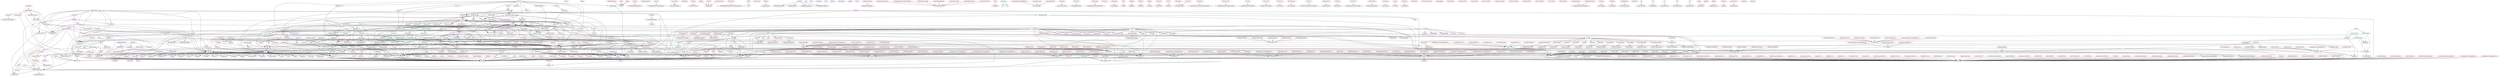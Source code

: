 digraph alltypes {
	subgraph core {
		subgraph conceptchunk{
		ConceptChunk -> IdeaDict;
		ConceptChunk -> Sentence;
		ConceptChunk -> UID;
		ConceptChunk	[shape=oval, color=cyan3, label="ConceptChunk"];
		}
		subgraph commonconcept{
		CommonConcept -> CI;
		CommonConcept -> Sentence;
		CommonConcept	[shape=oval, color=cyan3, label="CommonConcept"];
		}
		subgraph conceptinstance{
		ConceptInstance -> ConceptChunk;
		ConceptInstance -> String;
		ConceptInstance -> ShortName;
		ConceptInstance	[shape=oval, color=cyan3, label="ConceptInstance"];
		}
	}
	subgraph citation {
		subgraph citation{
		Citation -> CitationKind;
		Citation -> CiteField;
		Citation -> UID;
		Citation -> ShortName;
		Citation	[shape=oval, color=cyan3, label="Citation"];
		}
		subgraph bibref{
		BibRef -> Citation;
		BibRef	[shape=oval, color=red2, label="BibRef"];
		}
		subgraph entryid{
		EntryID -> String;
		EntryID	[shape=oval, color=red2, label="EntryID"];
		}
	}
	subgraph commonidea {
		subgraph ci{
		CI -> UID;
		CI -> NP;
		CI -> String;
		CI	[shape=oval, color=cyan3, label="CI"];
		}
	}
	subgraph concept {
	}
	subgraph contraineds {
		subgraph constrainedchunk{
		ConstrainedChunk -> QuantityDict;
		ConstrainedChunk -> ConstraintE;
		ConstrainedChunk -> MaybeExpr;
		ConstrainedChunk	[shape=oval, color=cyan3, label="ConstrainedChunk"];
		}
		subgraph constrconcept{
		ConstrConcept -> DefinedQuantityDict;
		ConstrConcept -> ConstraintE;
		ConstrConcept -> MaybeExpr;
		ConstrConcept	[shape=oval, color=cyan3, label="ConstrConcept"];
		}
	}
	subgraph definedquantity {
		subgraph definedquantitydict{
		DefinedQuantityDict -> ConceptChunk;
		DefinedQuantityDict -> StageSymbol;
		DefinedQuantityDict -> Space;
		DefinedQuantityDict -> MaybeUnitDefn;
		DefinedQuantityDict	[shape=oval, color=cyan3, label="DefinedQuantityDict"];
		}
	}
	subgraph eq {
		subgraph qdefinition{
		QDefinition -> QuantityDict;
		QDefinition -> Sentence;
		QDefinition -> Expr;
		QDefinition -> UID;
		QDefinition	[shape=oval, color=cyan3, label="QDefinition"];
		}
	}
	subgraph namedargument {
		subgraph namedargument{
		NamedArgument -> QuantityDict;
		NamedArgument	[shape=oval, color=darkgreen, label="NamedArgument"];
		}
	}
	subgraph namedidea {
		subgraph namedchunk{
		NamedChunk -> UID;
		NamedChunk -> NP;
		NamedChunk	[shape=oval, color=cyan3, label="NamedChunk"];
		}
		subgraph ideadict{
		IdeaDict -> NamedChunk;
		IdeaDict -> MaybeString;
		IdeaDict	[shape=oval, color=cyan3, label="IdeaDict"];
		}
	}
	subgraph quantity {
		subgraph quantitydict{
		QuantityDict -> IdeaDict;
		QuantityDict -> Space;
		QuantityDict -> StageSymbol;
		QuantityDict -> MaybeUnitDefn;
		QuantityDict	[shape=oval, color=cyan3, label="QuantityDict"];
		}
	}
	subgraph relation {
		subgraph relationconcept{
		RelationConcept -> ConceptChunk;
		RelationConcept -> Relation;
		RelationConcept	[shape=oval, color=cyan3, label="RelationConcept"];
		}
	}
	subgraph uncertainquantity {
		subgraph uncertainchunk{
		UncertainChunk -> ConstrainedChunk;
		UncertainChunk -> Uncertainty;
		UncertainChunk	[shape=oval, color=cyan3, label="UncertainChunk"];
		}
		subgraph uncertq{
		UncertQ -> ConstrConcept;
		UncertQ -> Uncertainty;
		UncertQ	[shape=oval, color=cyan3, label="UncertQ"];
		}
	}
	subgraph unitdefn {
		subgraph unitdefn{
		UnitDefn -> ConceptChunk;
		UnitDefn -> UnitSymbol;
		UnitDefn -> UID;
		UnitDefn	[shape=oval, color=cyan3, label="UnitDefn"];
		}
		subgraph unitequation{
		UnitEquation -> UID;
		UnitEquation -> USymb;
		UnitEquation	[shape=oval, color=cyan3, label="UnitEquation"];
		}
	}
	subgraph unital {
		subgraph unitalchunk{
		UnitalChunk -> DefinedQuantityDict;
		UnitalChunk -> UnitDefn;
		UnitalChunk	[shape=oval, color=cyan3, label="UnitalChunk"];
		}
	}
	subgraph unitary {
		subgraph unitarychunk{
		UnitaryChunk -> QuantityDict;
		UnitaryChunk -> UnitDefn;
		UnitaryChunk	[shape=oval, color=cyan3, label="UnitaryChunk"];
		}
	}
	subgraph unitaryconcept {
		subgraph unitaryconceptdict{
		UnitaryConceptDict -> UnitaryChunk;
		UnitaryConceptDict -> Sentence;
		UnitaryConceptDict -> UID;
		UnitaryConceptDict	[shape=oval, color=cyan3, label="UnitaryConceptDict"];
		}
	}
	subgraph citations {
	}
	subgraph core {
	}
	subgraph core2 {
	}
	subgraph document {
	}
	subgraph citation {
		subgraph citefield{
		CiteField -> String;
		CiteField -> People;
		CiteField	[shape=oval, color=darkviolet, label="CiteField"];
		}
		subgraph hp{
		HP -> String;
		HP	[shape=oval, color=darkviolet, label="HP"];
		}
		subgraph citationkind{
		CitationKind -> editor;
		CitationKind -> People;
		CitationKind -> CiteField;
		CitationKind	[shape=oval, color=darkviolet, label="CitationKind"];
		}
	}
	subgraph date {
		subgraph month{
		Month	[shape=oval, color=darkviolet, label="Month"];
		}
	}
	subgraph sentence {
	}
	subgraph core {
		subgraph labelledcontent{
		LabelledContent -> Reference;
		LabelledContent -> RawContent;
		LabelledContent	[shape=oval, color=cyan3, label="LabelledContent"];
		}
		subgraph listtype{
		ListType -> ItemType;
		ListType -> Maybe;
		ListType -> String;
		ListType	[shape=oval, color=darkviolet, label="ListType"];
		}
		subgraph itemtype{
		ItemType -> Sentence;
		ItemType	[shape=oval, color=darkviolet, label="ItemType"];
		}
		subgraph contents{
		Contents -> UnlabelledContent;
		Contents -> LabelledContent;
		Contents	[shape=oval, color=darkviolet, label="Contents"];
		}
		subgraph dtype{
		DType	[shape=oval, color=darkviolet, label="DType"];
		}
		subgraph rawcontent{
		RawContent -> Sentence;
		RawContent -> Title;
		RawContent -> Bool;
		RawContent	[shape=oval, color=darkviolet, label="RawContent"];
		}
		subgraph unlabelledcontent{
		UnlabelledContent -> RawContent;
		UnlabelledContent	[shape=oval, color=darkgreen, label="UnlabelledContent"];
		}
		subgraph maxwidthpercent{
		MaxWidthPercent -> Float;
		MaxWidthPercent	[shape=oval, color=red2, label="MaxWidthPercent"];
		}
		subgraph title{
		Title -> Sentence;
		Title	[shape=oval, color=red2, label="Title"];
		}
		subgraph author{
		Author -> Sentence;
		Author	[shape=oval, color=red2, label="Author"];
		}
		subgraph header{
		Header -> Sentence;
		Header	[shape=oval, color=red2, label="Header"];
		}
		subgraph depth{
		Depth -> Int;
		Depth	[shape=oval, color=red2, label="Depth"];
		}
		subgraph width{
		Width -> Float;
		Width	[shape=oval, color=red2, label="Width"];
		}
		subgraph height{
		Height -> Float;
		Height	[shape=oval, color=red2, label="Height"];
		}
		subgraph listtuple{
		ListTuple -> TitleItemTypeMaybeString;
		ListTuple	[shape=oval, color=red2, label="ListTuple"];
		}
		subgraph filepath{
		Filepath -> String;
		Filepath	[shape=oval, color=red2, label="Filepath"];
		}
		subgraph lbl{
		Lbl -> Sentence;
		Lbl	[shape=oval, color=red2, label="Lbl"];
		}
		subgraph identifier{
		Identifier -> String;
		Identifier	[shape=oval, color=red2, label="Identifier"];
		}
	}
	subgraph diplays {
	}
	subgraph extract {
	}
	subgraph math {
	}
	subgraph precedence {
	}
	subgraph type {
		subgraph lbltype{
		LblType -> IRefProg;
		LblType -> String;
		LblType	[shape=oval, color=darkviolet, label="LblType"];
		}
		subgraph irefprog{
		IRefProg -> UID;
		IRefProg	[shape=oval, color=darkviolet, label="IRefProg"];
		}
	}
	subgraph core {
		subgraph capitalizationrule{
		CapitalizationRule	[shape=oval, color=darkviolet, label="CapitalizationRule"];
		}
		subgraph pluralrule{
		PluralRule	[shape=oval, color=darkviolet, label="PluralRule"];
		}
		subgraph np{
		NP -> String;
		NP -> PluralRule;
		NP	[shape=oval, color=darkviolet, label="NP"];
		}
		subgraph pluralform{
		PluralForm -> Sentence;
		PluralForm	[shape=oval, color=red2, label="PluralForm"];
		}
	}
	subgraph extract {
	}
	subgraph helpers {
	}
	subgraph ast {
		subgraph uri{
		URI -> Scheme;
		URI -> Authority;
		URI -> Path;
		URI -> Query;
		URI -> Fragment;
		URI -> String;
		URI	[shape=oval, color=darkviolet, label="URI"];
		}
		subgraph scheme{
		Scheme	[shape=oval, color=darkviolet, label="Scheme"];
		}
		subgraph authority{
		Authority -> Username;
		Authority -> Password;
		Authority -> Host;
		Authority -> Port;
		Authority	[shape=oval, color=darkviolet, label="Authority"];
		}
		subgraph port{
		Port -> Int;
		Port	[shape=oval, color=darkviolet, label="Port"];
		}
		subgraph path{
		Path -> String;
		Path	[shape=oval, color=red2, label="Path"];
		}
		subgraph query{
		Query -> String;
		Query	[shape=oval, color=red2, label="Query"];
		}
		subgraph fragment{
		Fragment -> String;
		Fragment	[shape=oval, color=red2, label="Fragment"];
		}
		subgraph username{
		Username -> String;
		Username	[shape=oval, color=red2, label="Username"];
		}
		subgraph password{
		Password -> String;
		Password	[shape=oval, color=red2, label="Password"];
		}
		subgraph host{
		Host -> String;
		Host	[shape=oval, color=red2, label="Host"];
		}
	}
	subgraph core {
		subgraph uncertainty{
		Uncertainty -> MaybeDouble;
		Uncertainty -> MaybeInt;
		Uncertainty	[shape=oval, color=cyan3, label="Uncertainty"];
		}
	}
	subgraph clasess {
		subgraph conceptc{
		Conceptc -> IdeacDefinitioncConceptDomainc;
		Conceptc	[shape=oval, color=red2, label="Conceptc"];
		}
	}
	subgraph contraints {
		subgraph constraintreason{
		ConstraintReason	[shape=oval, color=darkviolet, label="ConstraintReason"];
		}
		subgraph constrainta{
		Constrainta -> ConstraintReason;
		Constrainta -> RealInterval;
		Constrainta -> a;
		Constrainta -> Constraint;
		Constrainta -> Expr;
		Constrainta -> ConstraintE;
		Constrainta	[shape=oval, color=darkviolet, label="Constrainta"];
		}
		subgraph constrainte{
		ConstraintE -> ConstraintExpr;
		ConstraintE	[shape=oval, color=red2, label="ConstraintE"];
		}
	}
	subgraph decoratedreference {
		subgraph decref{
		DecRef -> Reference;
		DecRef -> RefInfo;
		DecRef	[shape=oval, color=cyan3, label="DecRef"];
		}
	}
	subgraph derivation {
		subgraph derivation{
		Derivation -> Sentence;
		Derivation -> Derivation;
		Derivation	[shape=oval, color=darkviolet, label="Derivation"];
		}
	}
	subgraph development {
	}
	subgraph diplays {
	}
	subgraph diplayclassess {
	}
	subgraph diplayexprs {
		subgraph displaybinop{
		DisplayBinOp	[shape=oval, color=darkviolet, label="DisplayBinOp"];
		}
		subgraph displayassocbinop{
		DisplayAssocBinOp	[shape=oval, color=darkviolet, label="DisplayAssocBinOp"];
		}
		subgraph displayexpr{
		DisplayExpr -> Expr;
		DisplayExpr -> DisplayExpr;
		DisplayExpr -> Space;
		DisplayExpr -> DisplayBinOp;
		DisplayExpr -> DisplayAssocBinOp;
		DisplayExpr	[shape=oval, color=darkviolet, label="DisplayExpr"];
		}
	}
	subgraph document {
		subgraph section{
		Section -> Title;
		Section -> SecCons;
		Section -> Reference;
		Section	[shape=oval, color=cyan3, label="Section"];
		}
		subgraph seccons{
		SecCons -> Section;
		SecCons -> Contents;
		SecCons	[shape=oval, color=darkviolet, label="SecCons"];
		}
		subgraph document{
		Document -> Title;
		Document -> Author;
		Document -> ShowTableOfContents;
		Document -> Section;
		Document	[shape=oval, color=darkviolet, label="Document"];
		}
		subgraph showtableofcontents{
		ShowTableOfContents -> Document;
		ShowTableOfContents	[shape=oval, color=darkviolet, label="ShowTableOfContents"];
		}
	}
	subgraph expr {
		subgraph arithbinop{
		ArithBinOp	[shape=oval, color=darkviolet, label="ArithBinOp"];
		}
		subgraph eqbinop{
		EqBinOp	[shape=oval, color=darkviolet, label="EqBinOp"];
		}
		subgraph boolbinop{
		BoolBinOp	[shape=oval, color=darkviolet, label="BoolBinOp"];
		}
		subgraph labinop{
		LABinOp	[shape=oval, color=darkviolet, label="LABinOp"];
		}
		subgraph ordbinop{
		OrdBinOp	[shape=oval, color=darkviolet, label="OrdBinOp"];
		}
		subgraph vvvbinop{
		VVVBinOp	[shape=oval, color=darkviolet, label="VVVBinOp"];
		}
		subgraph vvnbinop{
		VVNBinOp	[shape=oval, color=darkviolet, label="VVNBinOp"];
		}
		subgraph assocarithoper{
		AssocArithOper	[shape=oval, color=darkviolet, label="AssocArithOper"];
		}
		subgraph assocbooloper{
		AssocBoolOper	[shape=oval, color=darkviolet, label="AssocBoolOper"];
		}
		subgraph ufunc{
		UFunc	[shape=oval, color=darkviolet, label="UFunc"];
		}
		subgraph ufuncb{
		UFuncB	[shape=oval, color=darkviolet, label="UFuncB"];
		}
		subgraph ufuncvv{
		UFuncVV	[shape=oval, color=darkviolet, label="UFuncVV"];
		}
		subgraph ufuncvn{
		UFuncVN	[shape=oval, color=darkviolet, label="UFuncVN"];
		}
		subgraph completeness{
		Completeness	[shape=oval, color=darkviolet, label="Completeness"];
		}
		subgraph expr{
		Expr -> Double;
		Expr -> Expr;
		Expr -> Integer;
		Expr -> String;
		Expr -> AssocArithOper;
		Expr -> AssocBoolOper;
		Expr -> DerivType;
		Expr -> UID;
		Expr -> Completeness;
		Expr -> ExprRelation;
		Expr -> UFunc;
		Expr -> UFuncB;
		Expr -> UFuncVV;
		Expr -> UFuncVN;
		Expr -> ArithBinOp;
		Expr -> BoolBinOp;
		Expr -> EqBinOp;
		Expr -> LABinOp;
		Expr -> OrdBinOp;
		Expr -> VVVBinOp;
		Expr -> VVNBinOp;
		Expr -> DomainDesc;
		Expr -> RealInterval;
		Expr	[shape=oval, color=darkviolet, label="Expr"];
		}
		subgraph derivtype{
		DerivType	[shape=oval, color=darkviolet, label="DerivType"];
		}
		subgraph relation{
		Relation -> Expr;
		Relation	[shape=oval, color=red2, label="Relation"];
		}
		subgraph variable{
		Variable -> String;
		Variable	[shape=oval, color=red2, label="Variable"];
		}
	}
	subgraph mics {
	}
	subgraph nounpraehs {
		subgraph capitalization{
		Capitalization -> Sentence;
		Capitalization	[shape=oval, color=red2, label="Capitalization"];
		}
		subgraph pluralstring{
		PluralString -> String;
		PluralString	[shape=oval, color=red2, label="PluralString"];
		}
	}
	subgraph people {
		subgraph person{
		Person -> String;
		Person -> Conv;
		Person	[shape=oval, color=cyan3, label="Person"];
		}
		subgraph conv{
		Conv	[shape=oval, color=darkviolet, label="Conv"];
		}
		subgraph people{
		People -> Person;
		People	[shape=oval, color=red2, label="People"];
		}
	}
	subgraph reference {
		subgraph reference{
		Reference -> UID;
		Reference -> LblType;
		Reference -> ShortName;
		Reference	[shape=oval, color=cyan3, label="Reference"];
		}
	}
	subgraph sentence {
		subgraph sentencestyle{
		SentenceStyle	[shape=oval, color=darkviolet, label="SentenceStyle"];
		}
		subgraph termcapitalization{
		TermCapitalization	[shape=oval, color=darkviolet, label="TermCapitalization"];
		}
		subgraph refinfo{
		RefInfo -> Int;
		RefInfo -> String;
		RefInfo	[shape=oval, color=darkviolet, label="RefInfo"];
		}
		subgraph sentence{
		Sentence -> SentenceStyle;
		Sentence -> TermCapitalization;
		Sentence -> UID;
		Sentence -> Sentence;
		Sentence -> USymb;
		Sentence -> String;
		Sentence -> Symbol;
		Sentence	[shape=oval, color=darkviolet, label="Sentence"];
		}
	}
	subgraph sorthandhs {
	}
	subgraph sortnameh {
		subgraph shortname{
		ShortName -> Sentence;
		ShortName	[shape=oval, color=darkgreen, label="ShortName"];
		}
	}
	subgraph space {
		subgraph space{
		Space	[shape=oval, color=cyan3, label="Space"];
		}
		subgraph rtopology{
		RTopology	[shape=oval, color=darkviolet, label="RTopology"];
		}
		subgraph domaindescab{
		DomainDescab -> Symbol;
		DomainDescab -> RTopology;
		DomainDescab -> a;
		DomainDescab -> b;
		DomainDescab -> DomainDesc;
		DomainDescab	[shape=oval, color=darkviolet, label="DomainDescab"];
		}
		subgraph inclusive{
		Inclusive	[shape=oval, color=darkviolet, label="Inclusive"];
		}
		subgraph realintervalab{
		RealIntervalab -> Inclusive;
		RealIntervalab -> a;
		RealIntervalab -> b;
		RealIntervalab -> RealInterval;
		RealIntervalab	[shape=oval, color=darkviolet, label="RealIntervalab"];
		}
	}
	subgraph stages {
		subgraph stage{
		Stage	[shape=oval, color=darkviolet, label="Stage"];
		}
	}
	subgraph symbol {
		subgraph decoration{
		Decoration	[shape=oval, color=darkviolet, label="Decoration"];
		}
		subgraph symbol{
		Symbol -> String;
		Symbol -> Int;
		Symbol -> Special;
		Symbol -> Decoration;
		Symbol -> Symbol;
		Symbol	[shape=oval, color=darkviolet, label="Symbol"];
		}
	}
	subgraph uid {
		subgraph uid{
		UID -> String;
		UID	[shape=oval, color=red2, label="UID"];
		}
	}
	subgraph uncertainty {
	}
	subgraph unicode {
		subgraph special{
		Special	[shape=oval, color=darkviolet, label="Special"];
		}
	}
	subgraph unitlang {
		subgraph udefn{
		UDefn -> USymb;
		UDefn	[shape=oval, color=darkviolet, label="UDefn"];
		}
		subgraph unitsymbol{
		UnitSymbol -> USymb;
		UnitSymbol -> UDefn;
		UnitSymbol -> UnitSymbol;
		UnitSymbol	[shape=oval, color=darkviolet, label="UnitSymbol"];
		}
		subgraph usymb{
		USymb -> Symbol;
		USymb -> Integer;
		USymb	[shape=oval, color=darkgreen, label="USymb"];
		}
	}
	subgraph drails {
	}
	subgraph domains {
	}
	subgraph codebaes {
		subgraph varorfunc{
		VarOrFunc -> QuantityDict;
		VarOrFunc -> VarOrFunc;
		VarOrFunc	[shape=oval, color=cyan3, label="VarOrFunc"];
		}
		subgraph codevarchunk{
		CodeVarChunk -> CodeChunk;
		CodeVarChunk -> MaybeCodeChunk;
		CodeVarChunk	[shape=oval, color=cyan3, label="CodeVarChunk"];
		}
		subgraph codefuncchunk{
		CodeFuncChunk -> CodeChunk;
		CodeFuncChunk	[shape=oval, color=darkgreen, label="CodeFuncChunk"];
		}
	}
	subgraph convert {
	}
	subgraph development {
	}
	subgraph extract {
	}
	subgraph precedence {
	}
	subgraph expr {
		subgraph arithbinop{
		ArithBinOp	[shape=oval, color=darkviolet, label="ArithBinOp"];
		}
		subgraph eqbinop{
		EqBinOp	[shape=oval, color=darkviolet, label="EqBinOp"];
		}
		subgraph boolbinop{
		BoolBinOp	[shape=oval, color=darkviolet, label="BoolBinOp"];
		}
		subgraph labinop{
		LABinOp	[shape=oval, color=darkviolet, label="LABinOp"];
		}
		subgraph ordbinop{
		OrdBinOp	[shape=oval, color=darkviolet, label="OrdBinOp"];
		}
		subgraph vvvbinop{
		VVVBinOp	[shape=oval, color=darkviolet, label="VVVBinOp"];
		}
		subgraph vvnbinop{
		VVNBinOp	[shape=oval, color=darkviolet, label="VVNBinOp"];
		}
		subgraph assocarithoper{
		AssocArithOper	[shape=oval, color=darkviolet, label="AssocArithOper"];
		}
		subgraph assocbooloper{
		AssocBoolOper	[shape=oval, color=darkviolet, label="AssocBoolOper"];
		}
		subgraph ufunc{
		UFunc	[shape=oval, color=darkviolet, label="UFunc"];
		}
		subgraph ufuncb{
		UFuncB	[shape=oval, color=darkviolet, label="UFuncB"];
		}
		subgraph ufuncvv{
		UFuncVV	[shape=oval, color=darkviolet, label="UFuncVV"];
		}
		subgraph ufuncvn{
		UFuncVN	[shape=oval, color=darkviolet, label="UFuncVN"];
		}
		subgraph codeexpr{
		CodeExpr -> Double;
		CodeExpr -> CodeExpr;
		CodeExpr -> Integer;
		CodeExpr -> String;
		CodeExpr -> AssocArithOper;
		CodeExpr -> AssocBoolOper;
		CodeExpr -> UID;
		CodeExpr -> Completeness;
		CodeExpr -> UFunc;
		CodeExpr -> UFuncB;
		CodeExpr -> UFuncVV;
		CodeExpr -> UFuncVN;
		CodeExpr -> ArithBinOp;
		CodeExpr -> BoolBinOp;
		CodeExpr -> EqBinOp;
		CodeExpr -> LABinOp;
		CodeExpr -> OrdBinOp;
		CodeExpr -> VVVBinOp;
		CodeExpr -> VVNBinOp;
		CodeExpr -> DomainDesc;
		CodeExpr -> RealInterval;
		CodeExpr	[shape=oval, color=darkviolet, label="CodeExpr"];
		}
	}
	subgraph codeexpr {
	}
	subgraph odelibraries {
	}
	subgraph code {
	}
	subgraph codedefinition {
		subgraph definitiontype{
		DefinitionType -> CodeChunk;
		DefinitionType -> CodeExpr;
		DefinitionType -> DefinitionType;
		DefinitionType	[shape=oval, color=cyan3, label="DefinitionType"];
		}
	}
	subgraph contraintmaps {
		subgraph constraintce{
		ConstraintCE -> ConstraintCodeExpr;
		ConstraintCE	[shape=oval, color=red2, label="ConstraintCE"];
		}
		subgraph constraintcemap{
		ConstraintCEMap -> MapUIDConstraintCE;
		ConstraintCEMap	[shape=oval, color=red2, label="ConstraintCEMap"];
		}
	}
	subgraph parameter {
		subgraph passby{
		PassBy -> CodeChunk;
		PassBy -> PassBy;
		PassBy	[shape=oval, color=cyan3, label="PassBy"];
		}
	}
	subgraph ast {
		subgraph docconfig{
		DocConfig -> String;
		DocConfig -> Bool;
		DocConfig	[shape=oval, color=cyan3, label="DocConfig"];
		}
		subgraph buildname{
		BuildName -> BuildName;
		BuildName -> Ext;
		BuildName	[shape=oval, color=darkviolet, label="BuildName"];
		}
		subgraph ext{
		Ext -> MakeString;
		Ext	[shape=oval, color=darkviolet, label="Ext"];
		}
		subgraph builddependencies{
		BuildDependencies -> BuildName;
		BuildDependencies	[shape=oval, color=darkviolet, label="BuildDependencies"];
		}
		subgraph buildconfig{
		BuildConfig	[shape=oval, color=darkviolet, label="BuildConfig"];
		}
		subgraph runtype{
		RunType -> CommandFragment;
		RunType	[shape=oval, color=darkviolet, label="RunType"];
		}
		subgraph runnable{
		Runnable -> BuildName;
		Runnable -> NameOpts;
		Runnable -> RunType;
		Runnable	[shape=oval, color=darkviolet, label="Runnable"];
		}
		subgraph commandfragment{
		CommandFragment -> MakeString;
		CommandFragment	[shape=oval, color=red2, label="CommandFragment"];
		}
		subgraph buildcommand{
		BuildCommand -> CommandFragment;
		BuildCommand	[shape=oval, color=red2, label="BuildCommand"];
		}
		subgraph interpretercommand{
		InterpreterCommand -> String;
		InterpreterCommand	[shape=oval, color=red2, label="InterpreterCommand"];
		}
		subgraph interpreteroption{
		InterpreterOption -> String;
		InterpreterOption	[shape=oval, color=red2, label="InterpreterOption"];
		}
	}
	subgraph import {
		subgraph codeharness{
		CodeHarness -> MaybeBuildConfig;
		CodeHarness -> MaybeRunnable;
		CodeHarness -> GOOLState;
		CodeHarness -> ProgData;
		CodeHarness -> MaybeDocConfig;
		CodeHarness	[shape=oval, color=cyan3, label="CodeHarness"];
		}
	}
	subgraph import {
		subgraph optimizechoice{
		OptimizeChoice -> Doc;
		OptimizeChoice	[shape=oval, color=red2, label="OptimizeChoice"];
		}
		subgraph projname{
		ProjName -> String;
		ProjName	[shape=oval, color=red2, label="ProjName"];
		}
	}
	subgraph csarprendererh {
		subgraph csharpprojecta{
		CSharpProjecta -> a;
		CSharpProjecta	[shape=oval, color=darkgreen, label="CSharpProjecta"];
		}
		subgraph packagecsharpproject{
		PackageCSharpProject -> PackData;
		PackageCSharpProject	[shape=oval, color=red2, label="PackageCSharpProject"];
		}
		subgraph auxiliarycsharpproject{
		AuxiliaryCSharpProject -> AuxData;
		AuxiliaryCSharpProject	[shape=oval, color=red2, label="AuxiliaryCSharpProject"];
		}
		subgraph auxhelpercsharpproject{
		AuxHelperCSharpProject -> Doc;
		AuxHelperCSharpProject	[shape=oval, color=red2, label="AuxHelperCSharpProject"];
		}
	}
	subgraph cpprenderer {
		subgraph cppprojecta{
		CppProjecta -> a;
		CppProjecta	[shape=oval, color=darkgreen, label="CppProjecta"];
		}
		subgraph packagecppproject{
		PackageCppProject -> PackData;
		PackageCppProject	[shape=oval, color=red2, label="PackageCppProject"];
		}
		subgraph auxiliarycppproject{
		AuxiliaryCppProject -> AuxData;
		AuxiliaryCppProject	[shape=oval, color=red2, label="AuxiliaryCppProject"];
		}
		subgraph auxhelpercppproject{
		AuxHelperCppProject -> Doc;
		AuxHelperCppProject	[shape=oval, color=red2, label="AuxHelperCppProject"];
		}
	}
	subgraph javarenderer {
		subgraph javaprojecta{
		JavaProjecta -> a;
		JavaProjecta	[shape=oval, color=darkgreen, label="JavaProjecta"];
		}
		subgraph packagejavaproject{
		PackageJavaProject -> PackData;
		PackageJavaProject	[shape=oval, color=red2, label="PackageJavaProject"];
		}
		subgraph auxiliaryjavaproject{
		AuxiliaryJavaProject -> AuxData;
		AuxiliaryJavaProject	[shape=oval, color=red2, label="AuxiliaryJavaProject"];
		}
		subgraph auxhelperjavaproject{
		AuxHelperJavaProject -> Doc;
		AuxHelperJavaProject	[shape=oval, color=red2, label="AuxHelperJavaProject"];
		}
	}
	subgraph languagepolymorpich {
	}
	subgraph pytonrendererh {
		subgraph pythonprojecta{
		PythonProjecta -> a;
		PythonProjecta	[shape=oval, color=darkgreen, label="PythonProjecta"];
		}
		subgraph packagepythonproject{
		PackagePythonProject -> PackData;
		PackagePythonProject	[shape=oval, color=red2, label="PackagePythonProject"];
		}
		subgraph auxiliarypythonproject{
		AuxiliaryPythonProject -> AuxData;
		AuxiliaryPythonProject	[shape=oval, color=red2, label="AuxiliaryPythonProject"];
		}
		subgraph auxhelperpythonproject{
		AuxHelperPythonProject -> Doc;
		AuxHelperPythonProject	[shape=oval, color=red2, label="AuxHelperPythonProject"];
		}
	}
	subgraph swiftrenderer {
		subgraph swiftprojecta{
		SwiftProjecta -> a;
		SwiftProjecta	[shape=oval, color=darkgreen, label="SwiftProjecta"];
		}
		subgraph packageswiftproject{
		PackageSwiftProject -> PackData;
		PackageSwiftProject	[shape=oval, color=red2, label="PackageSwiftProject"];
		}
		subgraph auxiliaryswiftproject{
		AuxiliarySwiftProject -> AuxData;
		AuxiliarySwiftProject	[shape=oval, color=red2, label="AuxiliarySwiftProject"];
		}
		subgraph auxhelperswiftproject{
		AuxHelperSwiftProject -> Doc;
		AuxHelperSwiftProject	[shape=oval, color=red2, label="AuxHelperSwiftProject"];
		}
	}
	subgraph clasinterfaces {
		subgraph readmeinfo{
		ReadMeInfo -> LangAbbrev;
		ReadMeInfo -> LangVers;
		ReadMeInfo -> MaybeString;
		ReadMeInfo -> ImplementationType;
		ReadMeInfo -> Name;
		ReadMeInfo -> FilePath;
		ReadMeInfo -> Contributor;
		ReadMeInfo -> CaseName;
		ReadMeInfo	[shape=oval, color=cyan3, label="ReadMeInfo"];
		}
		subgraph langabbrev{
		LangAbbrev -> String;
		LangAbbrev	[shape=oval, color=red2, label="LangAbbrev"];
		}
		subgraph langvers{
		LangVers -> String;
		LangVers	[shape=oval, color=red2, label="LangVers"];
		}
		subgraph casename{
		CaseName -> String;
		CaseName	[shape=oval, color=red2, label="CaseName"];
		}
		subgraph contributor{
		Contributor -> String;
		Contributor	[shape=oval, color=red2, label="Contributor"];
		}
	}
	subgraph data {
		subgraph auxdata{
		AuxData -> FilePath;
		AuxData -> Doc;
		AuxData	[shape=oval, color=cyan3, label="AuxData"];
		}
		subgraph packdata{
		PackData -> ProgData;
		PackData -> AuxData;
		PackData	[shape=oval, color=cyan3, label="PackData"];
		}
	}
	subgraph languagerenderer {
	}
	subgraph configparers {
		subgraph configuration{
		Configuration -> String;
		Configuration -> MaybeString;
		Configuration -> Options;
		Configuration	[shape=oval, color=cyan3, label="Configuration"];
		}
	}
	subgraph comments {
	}
	subgraph conceptmatch {
	}
	subgraph decriptionss {
	}
	subgraph drailstates {
		subgraph drasilstate{
		DrasilState -> CodeSpec;
		DrasilState -> Modularity;
		DrasilState -> ImplementationType;
		DrasilState -> Structure;
		DrasilState -> ConstantStructure;
		DrasilState -> ConstantRepr;
		DrasilState -> MatchedConceptMap;
		DrasilState -> MatchedSpaces;
		DrasilState -> ConstraintBehaviour;
		DrasilState -> Comments;
		DrasilState -> Verbosity;
		DrasilState -> String;
		DrasilState -> Logging;
		DrasilState -> AuxFile;
		DrasilState -> Expr;
		DrasilState -> Mod;
		DrasilState -> Name;
		DrasilState -> ExtLibMap;
		DrasilState -> FilePath;
		DrasilState -> ModExportMap;
		DrasilState -> ClassDefinitionMap;
		DrasilState -> Doc;
		DrasilState -> Space;
		DrasilState	[shape=oval, color=cyan3, label="DrasilState"];
		}
		subgraph matchedspaces{
		MatchedSpaces -> SpaceGenStateCodeType;
		MatchedSpaces	[shape=oval, color=red2, label="MatchedSpaces"];
		}
		subgraph extlibmap{
		ExtLibMap -> MapStringExtLibState;
		ExtLibMap	[shape=oval, color=red2, label="ExtLibMap"];
		}
		subgraph modexportmap{
		ModExportMap -> MapStringString;
		ModExportMap	[shape=oval, color=red2, label="ModExportMap"];
		}
		subgraph classdefinitionmap{
		ClassDefinitionMap -> MapStringString;
		ClassDefinitionMap	[shape=oval, color=red2, label="ClassDefinitionMap"];
		}
		subgraph genstate{
		GenState -> StateDrasilState;
		GenState	[shape=oval, color=red2, label="GenState"];
		}
		subgraph modexp{
		ModExp -> StringString;
		ModExp	[shape=oval, color=red2, label="ModExp"];
		}
		subgraph classdef{
		ClassDef -> StringString;
		ClassDef	[shape=oval, color=red2, label="ClassDef"];
		}
	}
	subgraph functioncalls {
	}
	subgraph genode {
		subgraph odegeninfo{
		ODEGenInfo -> MaybeFilePathNameExtLibStateNameVersion;
		ODEGenInfo	[shape=oval, color=red2, label="ODEGenInfo"];
		}
	}
	subgraph generategool {
		subgraph classtype{
		ClassType -> OOProg;
		ClassType -> r;
		ClassType -> ClassType;
		ClassType -> Name;
		ClassType -> Maybe;
		ClassType -> Description;
		ClassType	[shape=oval, color=darkviolet, label="ClassType"];
		}
	}
	subgraph generator {
	}
	subgraph helpers {
	}
	subgraph import {
	}
	subgraph logging {
	}
	subgraph modules {
		subgraph calctype{
		CalcType -> OOProg;
		CalcType -> r;
		CalcType -> CalcType;
		CalcType -> CodeDefinition;
		CalcType -> CodeExpr;
		CalcType	[shape=oval, color=darkviolet, label="CalcType"];
		}
		subgraph constraintce{
		ConstraintCE -> ConstraintCodeExpr;
		ConstraintCE	[shape=oval, color=red2, label="ConstraintCE"];
		}
	}
	subgraph parameters {
		subgraph paramtype{
		ParamType -> ParamType;
		ParamType -> Bool;
		ParamType	[shape=oval, color=darkviolet, label="ParamType"];
		}
	}
	subgraph readinput {
	}
	subgraph spacematch {
	}
	subgraph writeinput {
	}
	subgraph writereadme {
	}
	subgraph code {
		subgraph code{
		Code -> FilePath;
		Code	[shape=oval, color=darkgreen, label="Code"];
		}
	}
	subgraph codegeneration {
	}
	subgraph codequantitydicts {
	}
	subgraph datadecs {
		subgraph datadesc_{
		DataDesc_ -> Data_;
		DataDesc_ -> Delimiter;
		DataDesc_ -> DataDesc_;
		DataDesc_	[shape=oval, color=darkviolet, label="DataDesc_"];
		}
		subgraph data_{
		Data_ -> DataItem_;
		Data_	[shape=oval, color=darkviolet, label="Data_"];
		}
		subgraph dataitem_{
		DataItem_	[shape=oval, color=darkviolet, label="DataItem_"];
		}
		subgraph data{
		Data -> DataItem;
		Data	[shape=oval, color=darkviolet, label="Data"];
		}
		subgraph linepattern{
		LinePattern -> DataItem;
		LinePattern	[shape=oval, color=darkviolet, label="LinePattern"];
		}
		subgraph dataitem{
		DataItem -> CodeVarChunk;
		DataItem	[shape=oval, color=red2, label="DataItem"];
		}
		subgraph delimiter{
		Delimiter -> String;
		Delimiter	[shape=oval, color=red2, label="Delimiter"];
		}
		subgraph datadesc{
		DataDesc -> Data;
		DataDesc	[shape=oval, color=red2, label="DataDesc"];
		}
		subgraph delim{
		Delim -> Char;
		Delim	[shape=oval, color=red2, label="Delim"];
		}
	}
	subgraph extlibimport {
		subgraph extlibstate{
		ExtLibState -> Mod;
		ExtLibState -> FuncStmt;
		ExtLibState -> Name;
		ExtLibState -> String;
		ExtLibState	[shape=oval, color=cyan3, label="ExtLibState"];
		}
	}
	subgraph externallibrary {
		subgraph step{
		Step -> FunctionInterface;
		Step -> NonEmpty;
		Step -> CodeExpr;
		Step -> Condition;
		Step -> Step;
		Step -> CodeVarChunk;
		Step -> FuncStmt;
		Step	[shape=oval, color=darkviolet, label="Step"];
		}
		subgraph functioninterface{
		FunctionInterface -> NonEmpty;
		FunctionInterface -> Requires;
		FunctionInterface -> FuncType;
		FunctionInterface -> CodeFuncChunk;
		FunctionInterface -> Argument;
		FunctionInterface -> Maybe;
		FunctionInterface -> Result;
		FunctionInterface	[shape=oval, color=darkviolet, label="FunctionInterface"];
		}
		subgraph result{
		Result -> CodeVarChunk;
		Result	[shape=oval, color=darkviolet, label="Result"];
		}
		subgraph argument{
		Argument -> Maybe;
		Argument -> NamedArgument;
		Argument -> ArgumentInfo;
		Argument	[shape=oval, color=darkviolet, label="Argument"];
		}
		subgraph argumentinfo{
		ArgumentInfo -> CodeExpr;
		ArgumentInfo -> Space;
		ArgumentInfo -> Maybe;
		ArgumentInfo -> CodeVarChunk;
		ArgumentInfo -> CodeFuncChunk;
		ArgumentInfo -> Parameter;
		ArgumentInfo -> Step;
		ArgumentInfo -> Requires;
		ArgumentInfo -> Description;
		ArgumentInfo -> ClassInfo;
		ArgumentInfo -> NonEmpty;
		ArgumentInfo	[shape=oval, color=darkviolet, label="ArgumentInfo"];
		}
		subgraph parameter{
		Parameter -> ParameterChunk;
		Parameter -> Space;
		Parameter	[shape=oval, color=darkviolet, label="Parameter"];
		}
		subgraph classinfo{
		ClassInfo -> MethodInfo;
		ClassInfo -> String;
		ClassInfo	[shape=oval, color=darkviolet, label="ClassInfo"];
		}
		subgraph methodinfo{
		MethodInfo -> Description;
		MethodInfo -> Parameter;
		MethodInfo -> Step;
		MethodInfo -> CodeFuncChunk;
		MethodInfo -> Maybe;
		MethodInfo -> NonEmpty;
		MethodInfo	[shape=oval, color=darkviolet, label="MethodInfo"];
		}
		subgraph functype{
		FuncType -> CodeVarChunk;
		FuncType -> StepGroup;
		FuncType -> ExternalLibrary;
		FuncType	[shape=oval, color=darkviolet, label="FuncType"];
		}
		subgraph condition{
		Condition -> CodeExpr;
		Condition	[shape=oval, color=red2, label="Condition"];
		}
		subgraph requires{
		Requires -> String;
		Requires	[shape=oval, color=red2, label="Requires"];
		}
		subgraph externallibrary{
		ExternalLibrary -> StepGroup;
		ExternalLibrary	[shape=oval, color=red2, label="ExternalLibrary"];
		}
		subgraph stepgroup{
		StepGroup -> NonEmptyStep;
		StepGroup	[shape=oval, color=red2, label="StepGroup"];
		}
	}
	subgraph externallibrarycall {
		subgraph stepgroupfill{
		StepGroupFill -> Int;
		StepGroupFill -> StepFill;
		StepGroupFill	[shape=oval, color=darkviolet, label="StepGroupFill"];
		}
		subgraph stepfill{
		StepFill -> FunctionIntFill;
		StepFill -> NonEmpty;
		StepFill -> CodeExpr;
		StepFill -> StepFill;
		StepFill -> CodeVarChunk;
		StepFill	[shape=oval, color=darkviolet, label="StepFill"];
		}
		subgraph argumentfill{
		ArgumentFill -> Maybe;
		ArgumentFill -> NamedArgument;
		ArgumentFill -> CodeExpr;
		ArgumentFill	[shape=oval, color=darkviolet, label="ArgumentFill"];
		}
		subgraph parameterfill{
		ParameterFill -> ParameterChunk;
		ParameterFill	[shape=oval, color=darkviolet, label="ParameterFill"];
		}
		subgraph classinfofill{
		ClassInfoFill -> MethodInfoFill;
		ClassInfoFill	[shape=oval, color=darkviolet, label="ClassInfoFill"];
		}
		subgraph methodinfofill{
		MethodInfoFill -> ParameterFill;
		MethodInfoFill -> Initializer;
		MethodInfoFill -> StepFill;
		MethodInfoFill -> NonEmpty;
		MethodInfoFill -> StepGroupFill;
		MethodInfoFill -> ExternalLibraryCall;
		MethodInfoFill	[shape=oval, color=darkviolet, label="MethodInfoFill"];
		}
		subgraph functionintfill{
		FunctionIntFill -> ArgumentFill;
		FunctionIntFill	[shape=oval, color=darkgreen, label="FunctionIntFill"];
		}
		subgraph externallibrarycall{
		ExternalLibraryCall -> StepGroupFill;
		ExternalLibraryCall	[shape=oval, color=red2, label="ExternalLibraryCall"];
		}
	}
	subgraph lang {
		subgraph lang{
		Lang	[shape=oval, color=darkviolet, label="Lang"];
		}
	}
	subgraph odeinfo {
		subgraph odeinfo{
		ODEInfo -> CodeVarChunk;
		ODEInfo -> CodeExpr;
		ODEInfo -> ODEOptions;
		ODEInfo	[shape=oval, color=cyan3, label="ODEInfo"];
		}
		subgraph odeoptions{
		ODEOptions -> ODEMethod;
		ODEOptions -> CodeExpr;
		ODEOptions	[shape=oval, color=cyan3, label="ODEOptions"];
		}
		subgraph odemethod{
		ODEMethod	[shape=oval, color=darkviolet, label="ODEMethod"];
		}
	}
	subgraph odelibpckg {
		subgraph odelibpckg{
		ODELibPckg -> Name;
		ODELibPckg -> Version;
		ODELibPckg -> ExternalLibrary;
		ODELibPckg -> ODEInfoExternalLibraryCall;
		ODELibPckg -> MaybeFilePath;
		ODELibPckg -> Lang;
		ODELibPckg	[shape=oval, color=cyan3, label="ODELibPckg"];
		}
	}
	subgraph coicehs {
		subgraph choices{
		Choices -> Lang;
		Choices -> Modularity;
		Choices -> Structure;
		Choices -> ConstantStructure;
		Choices -> ConstantRepr;
		Choices -> ConceptMatchMap;
		Choices -> SpaceMatch;
		Choices -> ImplementationType;
		Choices -> ODELibPckg;
		Choices -> ODEInfo;
		Choices -> ConstraintBehaviour;
		Choices -> Comments;
		Choices -> Verbosity;
		Choices -> Visibility;
		Choices -> Logging;
		Choices -> FilePath;
		Choices -> AuxFile;
		Choices	[shape=oval, color=cyan3, label="Choices"];
		}
		subgraph modularity{
		Modularity -> InputModule;
		Modularity	[shape=oval, color=darkviolet, label="Modularity"];
		}
		subgraph inputmodule{
		InputModule	[shape=oval, color=darkviolet, label="InputModule"];
		}
		subgraph structure{
		Structure	[shape=oval, color=darkviolet, label="Structure"];
		}
		subgraph constantstructure{
		ConstantStructure	[shape=oval, color=darkviolet, label="ConstantStructure"];
		}
		subgraph constantrepr{
		ConstantRepr	[shape=oval, color=darkviolet, label="ConstantRepr"];
		}
		subgraph codeconcept{
		CodeConcept	[shape=oval, color=darkviolet, label="CodeConcept"];
		}
		subgraph implementationtype{
		ImplementationType	[shape=oval, color=darkviolet, label="ImplementationType"];
		}
		subgraph constraintbehaviour{
		ConstraintBehaviour	[shape=oval, color=darkviolet, label="ConstraintBehaviour"];
		}
		subgraph comments{
		Comments	[shape=oval, color=darkviolet, label="Comments"];
		}
		subgraph verbosity{
		Verbosity	[shape=oval, color=darkviolet, label="Verbosity"];
		}
		subgraph visibility{
		Visibility	[shape=oval, color=darkviolet, label="Visibility"];
		}
		subgraph logging{
		Logging	[shape=oval, color=darkviolet, label="Logging"];
		}
		subgraph auxfile{
		AuxFile -> FilePath;
		AuxFile	[shape=oval, color=darkviolet, label="AuxFile"];
		}
		subgraph conceptmatchmap{
		ConceptMatchMap -> MapUIDCodeConcept;
		ConceptMatchMap	[shape=oval, color=red2, label="ConceptMatchMap"];
		}
		subgraph matchedconceptmap{
		MatchedConceptMap -> MapUIDCodeConcept;
		MatchedConceptMap	[shape=oval, color=red2, label="MatchedConceptMap"];
		}
		subgraph spacematch{
		SpaceMatch -> SpaceCodeType;
		SpaceMatch	[shape=oval, color=red2, label="SpaceMatch"];
		}
	}
	subgraph code {
	}
	subgraph codespec {
		subgraph codespec{
		CodeSpec -> Name;
		CodeSpec -> a;
		CodeSpec -> Input;
		CodeSpec -> Derived;
		CodeSpec -> Output;
		CodeSpec -> FilePath;
		CodeSpec -> Def;
		CodeSpec -> ConstraintCEMap;
		CodeSpec -> Const;
		CodeSpec -> ConstantMap;
		CodeSpec -> Mod;
		CodeSpec -> ChunkDB;
		CodeSpec	[shape=oval, color=cyan3, label="CodeSpec"];
		}
		subgraph input{
		Input -> CodeVarChunk;
		Input	[shape=oval, color=red2, label="Input"];
		}
		subgraph output{
		Output -> CodeVarChunk;
		Output	[shape=oval, color=red2, label="Output"];
		}
		subgraph const{
		Const -> CodeDefinition;
		Const	[shape=oval, color=red2, label="Const"];
		}
		subgraph derived{
		Derived -> CodeDefinition;
		Derived	[shape=oval, color=red2, label="Derived"];
		}
		subgraph def{
		Def -> CodeDefinition;
		Def	[shape=oval, color=red2, label="Def"];
		}
		subgraph constantmap{
		ConstantMap -> MapUIDCodeDefinition;
		ConstantMap	[shape=oval, color=red2, label="ConstantMap"];
		}
		subgraph known{
		Known -> CodeVarChunk;
		Known	[shape=oval, color=red2, label="Known"];
		}
		subgraph need{
		Need -> CodeVarChunk;
		Need	[shape=oval, color=red2, label="Need"];
		}
	}
	subgraph mod {
		subgraph class{
		Class -> Name;
		Class -> MaybeName;
		Class -> Description;
		Class -> StateVariable;
		Class -> Func;
		Class	[shape=oval, color=cyan3, label="Class"];
		}
		subgraph statevariable{
		StateVariable -> ScopeTag;
		StateVariable -> CodeVarChunk;
		StateVariable	[shape=oval, color=cyan3, label="StateVariable"];
		}
		subgraph mod{
		Mod -> Name;
		Mod -> Description;
		Mod -> Import;
		Mod -> Class;
		Mod -> Func;
		Mod -> Mod;
		Mod	[shape=oval, color=darkviolet, label="Mod"];
		}
		subgraph func{
		Func -> FuncDef;
		Func -> FuncData;
		Func -> Name;
		Func -> Description;
		Func -> DataDesc;
		Func -> Func;
		Func	[shape=oval, color=darkviolet, label="Func"];
		}
		subgraph funcdata{
		FuncData -> Name;
		FuncData -> Description;
		FuncData -> DataDesc;
		FuncData -> FuncData;
		FuncData	[shape=oval, color=darkviolet, label="FuncData"];
		}
		subgraph funcdef{
		FuncDef -> Name;
		FuncDef -> Description;
		FuncDef -> ParameterChunk;
		FuncDef -> Space;
		FuncDef	[shape=oval, color=darkviolet, label="FuncDef"];
		}
		subgraph funcstmt{
		FuncStmt -> CodeVarChunk;
		FuncStmt -> CodeExpr;
		FuncStmt -> FuncStmt;
		FuncStmt -> Integer;
		FuncStmt	[shape=oval, color=darkviolet, label="FuncStmt"];
		}
		subgraph name{
		Name -> String;
		Name	[shape=oval, color=red2, label="Name"];
		}
		subgraph description{
		Description -> String;
		Description	[shape=oval, color=red2, label="Description"];
		}
		subgraph import{
		Import -> String;
		Import	[shape=oval, color=red2, label="Import"];
		}
		subgraph version{
		Version -> String;
		Version	[shape=oval, color=red2, label="Version"];
		}
		subgraph initializer{
		Initializer -> CodeVarChunkCodeExpr;
		Initializer	[shape=oval, color=red2, label="Initializer"];
		}
	}
	subgraph filetetss {
	}
	subgraph helloworld {
	}
	subgraph helper {
	}
	subgraph main {
	}
	subgraph obervers {
	}
	subgraph patterntets {
	}
	subgraph references {
	}
	subgraph srs {
	}
	subgraph core {
		subgraph docsection{
		DocSection -> RefSec;
		DocSection -> IntroSec;
		DocSection -> StkhldrSec;
		DocSection -> GSDSec;
		DocSection -> SSDSec;
		DocSection -> ReqrmntSec;
		DocSection -> LCsSec;
		DocSection -> UCsSec;
		DocSection -> TraceabilitySec;
		DocSection -> AuxConstntSec;
		DocSection -> AppndxSec;
		DocSection -> OffShelfSolnsSec;
		DocSection	[shape=oval, color=darkviolet, label="DocSection"];
		}
		subgraph refsec{
		RefSec -> Contents;
		RefSec -> RefTab;
		RefSec	[shape=oval, color=darkviolet, label="RefSec"];
		}
		subgraph reftab{
		RefTab -> RefTab;
		RefTab -> TUIntro;
		RefTab -> UnitDefn;
		RefTab -> LabelledContent;
		RefTab -> TSIntro;
		RefTab -> LFunc;
		RefTab	[shape=oval, color=darkviolet, label="RefTab"];
		}
		subgraph tsintro{
		TSIntro -> TConvention;
		TSIntro	[shape=oval, color=darkviolet, label="TSIntro"];
		}
		subgraph tconvention{
		TConvention -> Emphasis;
		TConvention	[shape=oval, color=darkviolet, label="TConvention"];
		}
		subgraph emphasis{
		Emphasis	[shape=oval, color=darkviolet, label="Emphasis"];
		}
		subgraph literature{
		Literature -> Topic;
		Literature	[shape=oval, color=darkviolet, label="Literature"];
		}
		subgraph tuintro{
		TUIntro	[shape=oval, color=darkviolet, label="TUIntro"];
		}
		subgraph lfunc{
		LFunc -> LFunc;
		LFunc -> DefinedQuantityDict;
		LFunc	[shape=oval, color=darkviolet, label="LFunc"];
		}
		subgraph introsec{
		IntroSec -> Sentence;
		IntroSec -> IntroSub;
		IntroSec	[shape=oval, color=darkviolet, label="IntroSec"];
		}
		subgraph introsub{
		IntroSub -> Sentence;
		IntroSub -> IntroSub;
		IntroSub -> CI;
		IntroSub -> Section;
		IntroSub	[shape=oval, color=darkviolet, label="IntroSub"];
		}
		subgraph stkhldrsub{
		StkhldrSub -> CI;
		StkhldrSub -> Sentence;
		StkhldrSub -> StkhldrSub;
		StkhldrSub	[shape=oval, color=darkviolet, label="StkhldrSub"];
		}
		subgraph gsdsub{
		GSDSub -> Contents;
		GSDSub -> GSDSub;
		GSDSub	[shape=oval, color=darkviolet, label="GSDSub"];
		}
		subgraph ssdsub{
		SSDSub -> ProblemDescription;
		SSDSub -> SSDSub;
		SSDSub -> SolChSpec;
		SSDSub	[shape=oval, color=darkviolet, label="SSDSub"];
		}
		subgraph problemdescription{
		ProblemDescription -> Sentence;
		ProblemDescription -> Section;
		ProblemDescription -> PDSub;
		ProblemDescription -> ProblemDescription;
		ProblemDescription	[shape=oval, color=darkviolet, label="ProblemDescription"];
		}
		subgraph pdsub{
		PDSub -> Concept;
		PDSub -> c;
		PDSub -> Maybe;
		PDSub -> Sentence;
		PDSub -> PDSub;
		PDSub -> Idea;
		PDSub -> a;
		PDSub -> LabelledContent;
		PDSub -> Contents;
		PDSub -> ConceptInstance;
		PDSub	[shape=oval, color=darkviolet, label="PDSub"];
		}
		subgraph solchspec{
		SolChSpec -> SCSSub;
		SolChSpec -> SolChSpec;
		SolChSpec	[shape=oval, color=darkviolet, label="SolChSpec"];
		}
		subgraph scssub{
		SCSSub -> ConceptInstance;
		SCSSub -> SCSSub;
		SCSSub -> Sentence;
		SCSSub -> Fields;
		SCSSub -> TheoryModel;
		SCSSub -> GenDefn;
		SCSSub -> DerivationDisplay;
		SCSSub -> DataDefinition;
		SCSSub	[shape=oval, color=darkviolet, label="SCSSub"];
		}
		subgraph derivationdisplay{
		DerivationDisplay	[shape=oval, color=darkviolet, label="DerivationDisplay"];
		}
		subgraph reqssub{
		ReqsSub -> ConceptInstance;
		ReqsSub -> LabelledContent;
		ReqsSub -> ReqsSub;
		ReqsSub	[shape=oval, color=darkviolet, label="ReqsSub"];
		}
		subgraph traceconfig{
		TraceConfig -> UID;
		TraceConfig -> Sentence;
		TraceConfig -> TraceViewCat;
		TraceConfig -> TraceConfig;
		TraceConfig	[shape=oval, color=darkviolet, label="TraceConfig"];
		}
		subgraph auxconstntsec{
		AuxConstntSec -> CI;
		AuxConstntSec -> QDefinition;
		AuxConstntSec	[shape=oval, color=darkviolet, label="AuxConstntSec"];
		}
		subgraph appndxsec{
		AppndxSec	[shape=oval, color=darkgreen, label="AppndxSec"];
		}
		subgraph stkhldrsec{
		StkhldrSec -> StkhldrSub;
		StkhldrSec	[shape=oval, color=darkgreen, label="StkhldrSec"];
		}
		subgraph gsdsec{
		GSDSec -> GSDSub;
		GSDSec	[shape=oval, color=darkgreen, label="GSDSec"];
		}
		subgraph ssdsec{
		SSDSec -> SSDSub;
		SSDSec	[shape=oval, color=darkgreen, label="SSDSec"];
		}
		subgraph reqrmntsec{
		ReqrmntSec -> ReqsSub;
		ReqrmntSec	[shape=oval, color=darkgreen, label="ReqrmntSec"];
		}
		subgraph lcssec{
		LCsSec -> ConceptInstance;
		LCsSec	[shape=oval, color=darkgreen, label="LCsSec"];
		}
		subgraph ucssec{
		UCsSec -> ConceptInstance;
		UCsSec	[shape=oval, color=darkgreen, label="UCsSec"];
		}
		subgraph traceabilitysec{
		TraceabilitySec -> TraceConfig;
		TraceabilitySec	[shape=oval, color=darkgreen, label="TraceabilitySec"];
		}
		subgraph offshelfsolnssec{
		OffShelfSolnsSec -> Contents;
		OffShelfSolnsSec	[shape=oval, color=darkgreen, label="OffShelfSolnsSec"];
		}
		subgraph system{
		System -> Sentence;
		System	[shape=oval, color=red2, label="System"];
		}
		subgraph dockind{
		DocKind -> Sentence;
		DocKind	[shape=oval, color=red2, label="DocKind"];
		}
		subgraph docdesc{
		DocDesc -> DocSection;
		DocDesc	[shape=oval, color=red2, label="DocDesc"];
		}
		subgraph topic{
		Topic -> IdeaDict;
		Topic	[shape=oval, color=red2, label="Topic"];
		}
	}
	subgraph definitions {
		subgraph field{
		Field -> Verbosity;
		Field -> InclUnits;
		Field	[shape=oval, color=darkviolet, label="Field"];
		}
		subgraph verbosity{
		Verbosity	[shape=oval, color=darkviolet, label="Verbosity"];
		}
		subgraph inclunits{
		InclUnits	[shape=oval, color=darkviolet, label="InclUnits"];
		}
		subgraph fields{
		Fields -> Field;
		Fields	[shape=oval, color=red2, label="Fields"];
		}
		subgraph modrow{
		ModRow -> StringContents;
		ModRow	[shape=oval, color=red2, label="ModRow"];
		}
	}
	subgraph refhelpers {
		subgraph modeldb{
		ModelDB -> RefMapTheoryModel;
		ModelDB -> RefMapGenDefn;
		ModelDB -> RefMapDataDefinition;
		ModelDB -> RefMapInstanceModel;
		ModelDB	[shape=oval, color=cyan3, label="ModelDB"];
		}
	}
	subgraph traceabilitygraph {
	}
	subgraph traceabilitymatrix {
		subgraph traceviewcat{
		TraceViewCat -> UIDChunkDBUID;
		TraceViewCat	[shape=oval, color=red2, label="TraceViewCat"];
		}
	}
	subgraph units {
	}
	subgraph auxiliarycontantss {
	}
	subgraph generalsytdescs {
	}
	subgraph introduction {
	}
	subgraph referencematerial {
	}
	subgraph requirements {
	}
	subgraph specificsytemdescriptions {
	}
	subgraph stakeolderhs {
	}
	subgraph tableofabbandacronyms {
	}
	subgraph tableofcontents {
	}
	subgraph tableofsymbols {
	}
	subgraph tableofunits {
	}
	subgraph traceabilitymandgs {
	}
	subgraph docdecl {
		subgraph docsection{
		DocSection	[shape=oval, color=darkviolet, label="DocSection"];
		}
		subgraph ssdsub{
		SSDSub -> ProblemDescription;
		SSDSub -> SSDSub;
		SSDSub -> SolChSpec;
		SSDSub	[shape=oval, color=darkviolet, label="SSDSub"];
		}
		subgraph problemdescription{
		ProblemDescription -> Sentence;
		ProblemDescription -> Section;
		ProblemDescription -> PDSub;
		ProblemDescription -> ProblemDescription;
		ProblemDescription	[shape=oval, color=darkviolet, label="ProblemDescription"];
		}
		subgraph pdsub{
		PDSub -> Concept;
		PDSub -> c;
		PDSub -> Maybe;
		PDSub -> Sentence;
		PDSub -> PDSub;
		PDSub -> Idea;
		PDSub -> a;
		PDSub -> LabelledContent;
		PDSub -> Contents;
		PDSub	[shape=oval, color=darkviolet, label="PDSub"];
		}
		subgraph solchspec{
		SolChSpec -> SCSSub;
		SolChSpec -> SolChSpec;
		SolChSpec	[shape=oval, color=darkviolet, label="SolChSpec"];
		}
		subgraph scssub{
		SCSSub -> SCSSub;
		SCSSub -> Sentence;
		SCSSub -> Fields;
		SCSSub -> DerivationDisplay;
		SCSSub -> HasUncertainty;
		SCSSub -> c;
		SCSSub -> Quantity;
		SCSSub -> Constrained;
		SCSSub -> HasReasVal;
		SCSSub -> MayHaveUnit;
		SCSSub -> Contents;
		SCSSub	[shape=oval, color=darkviolet, label="SCSSub"];
		}
		subgraph reqssub{
		ReqsSub -> Sentence;
		ReqsSub -> LabelledContent;
		ReqsSub -> ReqsSub;
		ReqsSub -> SystemInformation;
		ReqsSub -> SRSDecl;
		ReqsSub -> DocDesc;
		ReqsSub	[shape=oval, color=darkviolet, label="ReqsSub"];
		}
		subgraph ssdsec{
		SSDSec -> SSDSub;
		SSDSec	[shape=oval, color=darkgreen, label="SSDSec"];
		}
		subgraph reqrmntsec{
		ReqrmntSec -> ReqsSub;
		ReqrmntSec	[shape=oval, color=darkgreen, label="ReqrmntSec"];
		}
		subgraph srsdecl{
		SRSDecl -> DocSection;
		SRSDecl	[shape=oval, color=red2, label="SRSDecl"];
		}
	}
	subgraph doclang {
	}
	subgraph documentlanguage {
	}
	subgraph extractdocdecs {
	}
	subgraph tracetable {
	}
	subgraph print {
		subgraph nodefamily{
		NodeFamily -> UID;
		NodeFamily -> Label;
		NodeFamily -> Colour;
		NodeFamily	[shape=oval, color=cyan3, label="NodeFamily"];
		}
		subgraph graphinfo{
		GraphInfo -> NodeFamily;
		GraphInfo -> UID;
		GraphInfo	[shape=oval, color=cyan3, label="GraphInfo"];
		}
		subgraph colour{
		Colour -> String;
		Colour	[shape=oval, color=red2, label="Colour"];
		}
		subgraph label{
		Label -> String;
		Label	[shape=oval, color=red2, label="Label"];
		}
	}
	subgraph css {
	}
	subgraph helpers {
		subgraph variation{
		Variation -> String;
		Variation -> Doc;
		Variation	[shape=oval, color=darkviolet, label="Variation"];
		}
	}
	subgraph monad {
		subgraph printhtml{
		PrintHTML -> String;
		PrintHTML	[shape=oval, color=darkgreen, label="PrintHTML"];
		}
	}
	subgraph print {
		subgraph openclose{
		OpenClose -> PrintingInformation;
		OpenClose -> String;
		OpenClose -> Document;
		OpenClose -> Doc;
		OpenClose	[shape=oval, color=darkviolet, label="OpenClose"];
		}
	}
	subgraph createmd {
		subgraph seperator{
		Seperator -> Doc;
		Seperator	[shape=oval, color=red2, label="Seperator"];
		}
	}
	subgraph print {
		subgraph linearity{
		Linearity -> PrintingConfiguration;
		Linearity	[shape=oval, color=darkviolet, label="Linearity"];
		}
	}
	subgraph codeexpr {
	}
	subgraph diplayexprs {
	}
	subgraph document {
	}
	subgraph expr {
	}
	subgraph helpers {
	}
	subgraph sentence {
	}
	subgraph space {
	}
	subgraph symbol {
	}
	subgraph ast {
		subgraph linktype{
		LinkType -> Spec;
		LinkType	[shape=oval, color=darkviolet, label="LinkType"];
		}
		subgraph ops{
		Ops	[shape=oval, color=darkviolet, label="Ops"];
		}
		subgraph fence{
		Fence	[shape=oval, color=darkviolet, label="Fence"];
		}
		subgraph oversymb{
		OverSymb	[shape=oval, color=darkviolet, label="OverSymb"];
		}
		subgraph fonts{
		Fonts	[shape=oval, color=darkviolet, label="Fonts"];
		}
		subgraph spacing{
		Spacing	[shape=oval, color=darkviolet, label="Spacing"];
		}
		subgraph expr{
		Expr -> Double;
		Expr -> Integer;
		Expr -> String;
		Expr -> ExprExpr;
		Expr	[shape=oval, color=darkviolet, label="Expr"];
		}
		subgraph spec{
		Spec -> Expr;
		Spec	[shape=oval, color=darkviolet, label="Spec"];
		}
		subgraph listtype{
		ListType -> ItemTypeMaybe;
		ListType -> Label;
		ListType -> TitleItemTypeMaybe;
		ListType	[shape=oval, color=darkviolet, label="ListType"];
		}
		subgraph itemtype{
		ItemType -> Spec;
		ItemType -> ListType;
		ItemType	[shape=oval, color=darkviolet, label="ItemType"];
		}
		subgraph label{
		Label -> Spec;
		Label	[shape=oval, color=red2, label="Label"];
		}
		subgraph title{
		Title -> Spec;
		Title	[shape=oval, color=red2, label="Title"];
		}
	}
	subgraph citation {
		subgraph citation{
		Citation -> EntryID;
		Citation -> CitationKind;
		Citation -> CiteField;
		Citation	[shape=oval, color=darkviolet, label="Citation"];
		}
		subgraph citefield{
		CiteField -> Spec;
		CiteField -> People;
		CiteField	[shape=oval, color=darkviolet, label="CiteField"];
		}
		subgraph hp{
		HP -> Spec;
		HP	[shape=oval, color=darkviolet, label="HP"];
		}
		subgraph bibref{
		BibRef -> Citation;
		BibRef	[shape=oval, color=red2, label="BibRef"];
		}
	}
	subgraph helpers {
	}
	subgraph import {
	}
	subgraph layoutobj {
		subgraph document{
		Document -> Title;
		Document -> Author;
		Document -> LayoutObj;
		Document	[shape=oval, color=darkviolet, label="Document"];
		}
		subgraph layoutobj{
		LayoutObj -> Tags;
		LayoutObj -> Spec;
		LayoutObj -> Label;
		LayoutObj -> Bool;
		LayoutObj -> Caption;
		LayoutObj	[shape=oval, color=darkviolet, label="LayoutObj"];
		}
		subgraph author{
		Author -> Spec;
		Author	[shape=oval, color=red2, label="Author"];
		}
		subgraph contents{
		Contents -> Spec;
		Contents	[shape=oval, color=red2, label="Contents"];
		}
		subgraph items{
		Items -> LayoutObj;
		Items	[shape=oval, color=red2, label="Items"];
		}
		subgraph tags{
		Tags -> String;
		Tags	[shape=oval, color=red2, label="Tags"];
		}
		subgraph depth{
		Depth -> Int;
		Depth	[shape=oval, color=red2, label="Depth"];
		}
		subgraph width{
		Width -> Float;
		Width	[shape=oval, color=red2, label="Width"];
		}
		subgraph height{
		Height -> Float;
		Height	[shape=oval, color=red2, label="Height"];
		}
		subgraph filepath{
		Filepath -> String;
		Filepath	[shape=oval, color=red2, label="Filepath"];
		}
		subgraph caption{
		Caption -> Spec;
		Caption	[shape=oval, color=red2, label="Caption"];
		}
	}
	subgraph printinginformation {
		subgraph printinginformation{
		PrintingInformation -> ChunkDB;
		PrintingInformation -> Stage;
		PrintingInformation -> PrintingConfiguration;
		PrintingInformation	[shape=oval, color=cyan3, label="PrintingInformation"];
		}
		subgraph notation{
		Notation	[shape=oval, color=darkviolet, label="Notation"];
		}
		subgraph printingconfiguration{
		PrintingConfiguration -> Notation;
		PrintingConfiguration	[shape=oval, color=darkgreen, label="PrintingConfiguration"];
		}
	}
	subgraph helpers {
	}
	subgraph monad {
		subgraph mathcontext{
		MathContext	[shape=oval, color=darkviolet, label="MathContext"];
		}
		subgraph latex{
		Latex -> String;
		Latex	[shape=oval, color=darkgreen, label="Latex"];
		}
		subgraph d{
		D -> Doc;
		D	[shape=oval, color=red2, label="D"];
		}
	}
	subgraph preamble {
		subgraph package{
		Package	[shape=oval, color=darkviolet, label="Package"];
		}
		subgraph def{
		Def	[shape=oval, color=darkviolet, label="Def"];
		}
	}
	subgraph print {
		subgraph openclose{
		OpenClose -> Expr;
		OpenClose -> D;
		OpenClose	[shape=oval, color=darkviolet, label="OpenClose"];
		}
		subgraph fieldwrap{
		FieldWrap -> String;
		FieldWrap -> FieldWrap;
		FieldWrap -> Spec;
		FieldWrap -> D;
		FieldWrap	[shape=oval, color=darkviolet, label="FieldWrap"];
		}
	}
	subgraph config {
		subgraph styleguide{
		StyleGuide -> StyleGuide;
		StyleGuide -> String;
		StyleGuide	[shape=oval, color=darkviolet, label="StyleGuide"];
		}
	}
	subgraph format {
		subgraph format{
		Format	[shape=oval, color=darkviolet, label="Format"];
		}
	}
	subgraph printers {
	}
	subgraph ast {
		subgraph rule{
		Rule -> Target;
		Rule -> Dependencies;
		Rule -> Type;
		Rule -> Command;
		Rule	[shape=oval, color=darkviolet, label="Rule"];
		}
		subgraph command{
		Command -> MakeString;
		Command -> CommandOpts;
		Command	[shape=oval, color=darkviolet, label="Command"];
		}
		subgraph commandopts{
		CommandOpts	[shape=oval, color=darkviolet, label="CommandOpts"];
		}
		subgraph type{
		Type	[shape=oval, color=darkviolet, label="Type"];
		}
		subgraph makefile{
		Makefile -> Rule;
		Makefile	[shape=oval, color=darkgreen, label="Makefile"];
		}
		subgraph target{
		Target -> MakeString;
		Target	[shape=oval, color=red2, label="Target"];
		}
		subgraph dependencies{
		Dependencies -> Target;
		Dependencies	[shape=oval, color=red2, label="Dependencies"];
		}
	}
	subgraph helpers {
	}
	subgraph import {
	}
	subgraph makestring {
		subgraph makestring{
		MakeString -> String;
		MakeString	[shape=oval, color=darkviolet, label="MakeString"];
		}
		subgraph mvar{
		MVar -> VarName;
		MVar -> VarVal;
		MVar	[shape=oval, color=darkviolet, label="MVar"];
		}
		subgraph varname{
		VarName -> String;
		VarName	[shape=oval, color=red2, label="VarName"];
		}
		subgraph varval{
		VarVal -> String;
		VarVal	[shape=oval, color=red2, label="VarVal"];
		}
	}
	subgraph print {
	}
	subgraph drails {
	}
	subgraph teoryconcepths {
	}
	subgraph clasess {
	}
	subgraph contraintsets {
		subgraph constraintset{
		ConstraintSet -> ConceptChunk;
		ConstraintSet -> NonEmptyExpr;
		ConstraintSet	[shape=oval, color=cyan3, label="ConstraintSet"];
		}
	}
	subgraph datadefinition {
		subgraph datadefinition{
		DataDefinition -> QDefinition;
		DataDefinition -> ScopeType;
		DataDefinition -> DecRef;
		DataDefinition -> MaybeDerivation;
		DataDefinition -> ShortName;
		DataDefinition -> String;
		DataDefinition -> Sentence;
		DataDefinition	[shape=oval, color=cyan3, label="DataDefinition"];
		}
		subgraph scope{
		Scope -> UID;
		Scope	[shape=oval, color=darkgreen, label="Scope"];
		}
	}
	subgraph gendefn {
		subgraph gendefn{
		GenDefn -> ModelKind;
		GenDefn -> MaybeUnitDefn;
		GenDefn -> MaybeDerivation;
		GenDefn -> DecRef;
		GenDefn -> ShortName;
		GenDefn -> String;
		GenDefn -> Sentence;
		GenDefn	[shape=oval, color=cyan3, label="GenDefn"];
		}
	}
	subgraph intancemodels {
		subgraph instancemodel{
		InstanceModel -> ModelKind;
		InstanceModel -> Inputs;
		InstanceModel -> Output;
		InstanceModel -> DecRef;
		InstanceModel -> MaybeDerivation;
		InstanceModel -> ShortName;
		InstanceModel -> String;
		InstanceModel -> Sentence;
		InstanceModel	[shape=oval, color=cyan3, label="InstanceModel"];
		}
		subgraph input{
		Input -> QuantityDictMaybeRealIntervalExprExpr;
		Input	[shape=oval, color=red2, label="Input"];
		}
		subgraph inputs{
		Inputs -> Input;
		Inputs	[shape=oval, color=red2, label="Inputs"];
		}
		subgraph output{
		Output -> QuantityDict;
		Output	[shape=oval, color=red2, label="Output"];
		}
		subgraph outputconstraints{
		OutputConstraints -> RealIntervalExprExpr;
		OutputConstraints	[shape=oval, color=red2, label="OutputConstraints"];
		}
	}
	subgraph modelkinds {
		subgraph modelkind{
		ModelKind -> ModelKinds;
		ModelKind -> UID;
		ModelKind -> NP;
		ModelKind	[shape=oval, color=cyan3, label="ModelKind"];
		}
		subgraph modelkinds{
		ModelKinds -> RelationConcept;
		ModelKinds -> ConstraintSet;
		ModelKinds -> QDefinition;
		ModelKinds -> MultiDefn;
		ModelKinds	[shape=oval, color=darkviolet, label="ModelKinds"];
		}
	}
	subgraph multidefn {
		subgraph definingexpr{
		DefiningExpr -> UID;
		DefiningExpr -> Sentence;
		DefiningExpr -> Expr;
		DefiningExpr	[shape=oval, color=cyan3, label="DefiningExpr"];
		}
		subgraph multidefn{
		MultiDefn -> UID;
		MultiDefn -> QuantityDict;
		MultiDefn -> Sentence;
		MultiDefn -> NonEmptyDefiningExpr;
		MultiDefn	[shape=oval, color=cyan3, label="MultiDefn"];
		}
	}
	subgraph teoryh {
		subgraph theorymodel{
		TheoryModel -> ModelKind;
		TheoryModel -> TheoryModel;
		TheoryModel -> SpaceDefn;
		TheoryModel -> QuantityDict;
		TheoryModel -> ConceptChunk;
		TheoryModel -> QDefinition;
		TheoryModel -> DisplayExpr;
		TheoryModel -> DecRef;
		TheoryModel -> ShortName;
		TheoryModel -> String;
		TheoryModel -> Sentence;
		TheoryModel	[shape=oval, color=cyan3, label="TheoryModel"];
		}
	}
	subgraph drails {
	}
	subgraph clike {
	}
	subgraph csarprendererh {
		subgraph csharpcodea{
		CSharpCodea -> a;
		CSharpCodea	[shape=oval, color=darkgreen, label="CSharpCodea"];
		}
		subgraph programcsharpcode{
		ProgramCSharpCode -> ProgData;
		ProgramCSharpCode	[shape=oval, color=red2, label="ProgramCSharpCode"];
		}
		subgraph filecsharpcode{
		FileCSharpCode -> FileData;
		FileCSharpCode	[shape=oval, color=red2, label="FileCSharpCode"];
		}
		subgraph importcsharpcode{
		ImportCSharpCode -> Doc;
		ImportCSharpCode	[shape=oval, color=red2, label="ImportCSharpCode"];
		}
		subgraph permanencecsharpcode{
		PermanenceCSharpCode -> Doc;
		PermanenceCSharpCode	[shape=oval, color=red2, label="PermanenceCSharpCode"];
		}
		subgraph bodycsharpcode{
		BodyCSharpCode -> Doc;
		BodyCSharpCode	[shape=oval, color=red2, label="BodyCSharpCode"];
		}
		subgraph blockcsharpcode{
		BlockCSharpCode -> Doc;
		BlockCSharpCode	[shape=oval, color=red2, label="BlockCSharpCode"];
		}
		subgraph typecsharpcode{
		TypeCSharpCode -> TypeData;
		TypeCSharpCode	[shape=oval, color=red2, label="TypeCSharpCode"];
		}
		subgraph unaryopcsharpcode{
		UnaryOpCSharpCode -> OpData;
		UnaryOpCSharpCode	[shape=oval, color=red2, label="UnaryOpCSharpCode"];
		}
		subgraph binaryopcsharpcode{
		BinaryOpCSharpCode -> OpData;
		BinaryOpCSharpCode	[shape=oval, color=red2, label="BinaryOpCSharpCode"];
		}
		subgraph variablecsharpcode{
		VariableCSharpCode -> VarData;
		VariableCSharpCode	[shape=oval, color=red2, label="VariableCSharpCode"];
		}
		subgraph valuecsharpcode{
		ValueCSharpCode -> ValData;
		ValueCSharpCode	[shape=oval, color=red2, label="ValueCSharpCode"];
		}
		subgraph functioncsharpcode{
		FunctionCSharpCode -> FuncData;
		FunctionCSharpCode	[shape=oval, color=red2, label="FunctionCSharpCode"];
		}
		subgraph statementcsharpcode{
		StatementCSharpCode -> DocTerminator;
		StatementCSharpCode	[shape=oval, color=red2, label="StatementCSharpCode"];
		}
		subgraph scopecsharpcode{
		ScopeCSharpCode -> Doc;
		ScopeCSharpCode	[shape=oval, color=red2, label="ScopeCSharpCode"];
		}
		subgraph methodtypecsharpcode{
		MethodTypeCSharpCode -> TypeData;
		MethodTypeCSharpCode	[shape=oval, color=red2, label="MethodTypeCSharpCode"];
		}
		subgraph parametercsharpcode{
		ParameterCSharpCode -> ParamData;
		ParameterCSharpCode	[shape=oval, color=red2, label="ParameterCSharpCode"];
		}
		subgraph methodcsharpcode{
		MethodCSharpCode -> MethodData;
		MethodCSharpCode	[shape=oval, color=red2, label="MethodCSharpCode"];
		}
		subgraph statevarcsharpcode{
		StateVarCSharpCode -> Doc;
		StateVarCSharpCode	[shape=oval, color=red2, label="StateVarCSharpCode"];
		}
		subgraph classcsharpcode{
		ClassCSharpCode -> Doc;
		ClassCSharpCode	[shape=oval, color=red2, label="ClassCSharpCode"];
		}
		subgraph modulecsharpcode{
		ModuleCSharpCode -> ModData;
		ModuleCSharpCode	[shape=oval, color=red2, label="ModuleCSharpCode"];
		}
		subgraph blockcommentcsharpcode{
		BlockCommentCSharpCode -> Doc;
		BlockCommentCSharpCode	[shape=oval, color=red2, label="BlockCommentCSharpCode"];
		}
	}
	subgraph commonpeudooos {
	}
	subgraph contructorss {
		subgraph vsopr{
		VSOpr -> VSrOpData;
		VSOpr	[shape=oval, color=red2, label="VSOpr"];
		}
	}
	subgraph cpprenderer {
		subgraph cppcodexya{
		CppCodexya -> xa;
		CppCodexya -> ya;
		CppCodexya	[shape=oval, color=cyan3, label="CppCodexya"];
		}
		subgraph methoddata{
		MethodData -> ScopeTag;
		MethodData -> Doc;
		MethodData	[shape=oval, color=cyan3, label="MethodData"];
		}
		subgraph cppsrccodea{
		CppSrcCodea -> a;
		CppSrcCodea	[shape=oval, color=darkgreen, label="CppSrcCodea"];
		}
		subgraph cpphdrcodea{
		CppHdrCodea -> a;
		CppHdrCodea	[shape=oval, color=darkgreen, label="CppHdrCodea"];
		}
		subgraph programpcppsrccodecpphdrcode{
		ProgrampCppSrcCodeCppHdrCode -> ProgData;
		ProgrampCppSrcCodeCppHdrCode	[shape=oval, color=red2, label="ProgrampCppSrcCodeCppHdrCode"];
		}
		subgraph filepcppsrccodecpphdrcode{
		FilepCppSrcCodeCppHdrCode -> FileData;
		FilepCppSrcCodeCppHdrCode	[shape=oval, color=red2, label="FilepCppSrcCodeCppHdrCode"];
		}
		subgraph importpcppsrccodecpphdrcode{
		ImportpCppSrcCodeCppHdrCode -> Doc;
		ImportpCppSrcCodeCppHdrCode	[shape=oval, color=red2, label="ImportpCppSrcCodeCppHdrCode"];
		}
		subgraph permanencepcppsrccodecpphdrcode{
		PermanencepCppSrcCodeCppHdrCode -> BindData;
		PermanencepCppSrcCodeCppHdrCode	[shape=oval, color=red2, label="PermanencepCppSrcCodeCppHdrCode"];
		}
		subgraph bodypcppsrccodecpphdrcode{
		BodypCppSrcCodeCppHdrCode -> Doc;
		BodypCppSrcCodeCppHdrCode	[shape=oval, color=red2, label="BodypCppSrcCodeCppHdrCode"];
		}
		subgraph blockpcppsrccodecpphdrcode{
		BlockpCppSrcCodeCppHdrCode -> Doc;
		BlockpCppSrcCodeCppHdrCode	[shape=oval, color=red2, label="BlockpCppSrcCodeCppHdrCode"];
		}
		subgraph typepcppsrccodecpphdrcode{
		TypepCppSrcCodeCppHdrCode -> TypeData;
		TypepCppSrcCodeCppHdrCode	[shape=oval, color=red2, label="TypepCppSrcCodeCppHdrCode"];
		}
		subgraph unaryoppcppsrccodecpphdrcode{
		UnaryOppCppSrcCodeCppHdrCode -> OpData;
		UnaryOppCppSrcCodeCppHdrCode	[shape=oval, color=red2, label="UnaryOppCppSrcCodeCppHdrCode"];
		}
		subgraph binaryoppcppsrccodecpphdrcode{
		BinaryOppCppSrcCodeCppHdrCode -> OpData;
		BinaryOppCppSrcCodeCppHdrCode	[shape=oval, color=red2, label="BinaryOppCppSrcCodeCppHdrCode"];
		}
		subgraph variablepcppsrccodecpphdrcode{
		VariablepCppSrcCodeCppHdrCode -> VarData;
		VariablepCppSrcCodeCppHdrCode	[shape=oval, color=red2, label="VariablepCppSrcCodeCppHdrCode"];
		}
		subgraph valuepcppsrccodecpphdrcode{
		ValuepCppSrcCodeCppHdrCode -> ValData;
		ValuepCppSrcCodeCppHdrCode	[shape=oval, color=red2, label="ValuepCppSrcCodeCppHdrCode"];
		}
		subgraph functionpcppsrccodecpphdrcode{
		FunctionpCppSrcCodeCppHdrCode -> FuncData;
		FunctionpCppSrcCodeCppHdrCode	[shape=oval, color=red2, label="FunctionpCppSrcCodeCppHdrCode"];
		}
		subgraph statementpcppsrccodecpphdrcode{
		StatementpCppSrcCodeCppHdrCode -> DocTerminator;
		StatementpCppSrcCodeCppHdrCode	[shape=oval, color=red2, label="StatementpCppSrcCodeCppHdrCode"];
		}
		subgraph scopepcppsrccodecpphdrcode{
		ScopepCppSrcCodeCppHdrCode -> DocScopeTag;
		ScopepCppSrcCodeCppHdrCode	[shape=oval, color=red2, label="ScopepCppSrcCodeCppHdrCode"];
		}
		subgraph methodtypepcppsrccodecpphdrcode{
		MethodTypepCppSrcCodeCppHdrCode -> TypeData;
		MethodTypepCppSrcCodeCppHdrCode	[shape=oval, color=red2, label="MethodTypepCppSrcCodeCppHdrCode"];
		}
		subgraph parameterpcppsrccodecpphdrcode{
		ParameterpCppSrcCodeCppHdrCode -> ParamData;
		ParameterpCppSrcCodeCppHdrCode	[shape=oval, color=red2, label="ParameterpCppSrcCodeCppHdrCode"];
		}
		subgraph methodpcppsrccodecpphdrcode{
		MethodpCppSrcCodeCppHdrCode -> MethodData;
		MethodpCppSrcCodeCppHdrCode	[shape=oval, color=red2, label="MethodpCppSrcCodeCppHdrCode"];
		}
		subgraph statevarpcppsrccodecpphdrcode{
		StateVarpCppSrcCodeCppHdrCode -> StateVarData;
		StateVarpCppSrcCodeCppHdrCode	[shape=oval, color=red2, label="StateVarpCppSrcCodeCppHdrCode"];
		}
		subgraph classpcppsrccodecpphdrcode{
		ClasspCppSrcCodeCppHdrCode -> Doc;
		ClasspCppSrcCodeCppHdrCode	[shape=oval, color=red2, label="ClasspCppSrcCodeCppHdrCode"];
		}
		subgraph modulepcppsrccodecpphdrcode{
		ModulepCppSrcCodeCppHdrCode -> ModData;
		ModulepCppSrcCodeCppHdrCode	[shape=oval, color=red2, label="ModulepCppSrcCodeCppHdrCode"];
		}
		subgraph blockcommentpcppsrccodecpphdrcode{
		BlockCommentpCppSrcCodeCppHdrCode -> Doc;
		BlockCommentpCppSrcCodeCppHdrCode	[shape=oval, color=red2, label="BlockCommentpCppSrcCodeCppHdrCode"];
		}
		subgraph srcstatesa{
		SrcStatesa -> StatesCppSrcCodea;
		SrcStatesa	[shape=oval, color=red2, label="SrcStatesa"];
		}
		subgraph hdrstatesa{
		HdrStatesa -> StatesCppHdrCodea;
		HdrStatesa	[shape=oval, color=red2, label="HdrStatesa"];
		}
		subgraph pairstatespa{
		PairStatespa -> StatespCppSrcCodeCppHdrCodea;
		PairStatespa	[shape=oval, color=red2, label="PairStatespa"];
		}
		subgraph programcppsrccode{
		ProgramCppSrcCode -> ProgData;
		ProgramCppSrcCode	[shape=oval, color=red2, label="ProgramCppSrcCode"];
		}
		subgraph filecppsrccode{
		FileCppSrcCode -> FileData;
		FileCppSrcCode	[shape=oval, color=red2, label="FileCppSrcCode"];
		}
		subgraph importcppsrccode{
		ImportCppSrcCode -> Doc;
		ImportCppSrcCode	[shape=oval, color=red2, label="ImportCppSrcCode"];
		}
		subgraph permanencecppsrccode{
		PermanenceCppSrcCode -> BindData;
		PermanenceCppSrcCode	[shape=oval, color=red2, label="PermanenceCppSrcCode"];
		}
		subgraph bodycppsrccode{
		BodyCppSrcCode -> Doc;
		BodyCppSrcCode	[shape=oval, color=red2, label="BodyCppSrcCode"];
		}
		subgraph blockcppsrccode{
		BlockCppSrcCode -> Doc;
		BlockCppSrcCode	[shape=oval, color=red2, label="BlockCppSrcCode"];
		}
		subgraph typecppsrccode{
		TypeCppSrcCode -> TypeData;
		TypeCppSrcCode	[shape=oval, color=red2, label="TypeCppSrcCode"];
		}
		subgraph unaryopcppsrccode{
		UnaryOpCppSrcCode -> OpData;
		UnaryOpCppSrcCode	[shape=oval, color=red2, label="UnaryOpCppSrcCode"];
		}
		subgraph binaryopcppsrccode{
		BinaryOpCppSrcCode -> OpData;
		BinaryOpCppSrcCode	[shape=oval, color=red2, label="BinaryOpCppSrcCode"];
		}
		subgraph variablecppsrccode{
		VariableCppSrcCode -> VarData;
		VariableCppSrcCode	[shape=oval, color=red2, label="VariableCppSrcCode"];
		}
		subgraph valuecppsrccode{
		ValueCppSrcCode -> ValData;
		ValueCppSrcCode	[shape=oval, color=red2, label="ValueCppSrcCode"];
		}
		subgraph functioncppsrccode{
		FunctionCppSrcCode -> FuncData;
		FunctionCppSrcCode	[shape=oval, color=red2, label="FunctionCppSrcCode"];
		}
		subgraph statementcppsrccode{
		StatementCppSrcCode -> DocTerminator;
		StatementCppSrcCode	[shape=oval, color=red2, label="StatementCppSrcCode"];
		}
		subgraph scopecppsrccode{
		ScopeCppSrcCode -> DocScopeTag;
		ScopeCppSrcCode	[shape=oval, color=red2, label="ScopeCppSrcCode"];
		}
		subgraph methodtypecppsrccode{
		MethodTypeCppSrcCode -> TypeData;
		MethodTypeCppSrcCode	[shape=oval, color=red2, label="MethodTypeCppSrcCode"];
		}
		subgraph parametercppsrccode{
		ParameterCppSrcCode -> ParamData;
		ParameterCppSrcCode	[shape=oval, color=red2, label="ParameterCppSrcCode"];
		}
		subgraph methodcppsrccode{
		MethodCppSrcCode -> MethodData;
		MethodCppSrcCode	[shape=oval, color=red2, label="MethodCppSrcCode"];
		}
		subgraph statevarcppsrccode{
		StateVarCppSrcCode -> StateVarData;
		StateVarCppSrcCode	[shape=oval, color=red2, label="StateVarCppSrcCode"];
		}
		subgraph classcppsrccode{
		ClassCppSrcCode -> Doc;
		ClassCppSrcCode	[shape=oval, color=red2, label="ClassCppSrcCode"];
		}
		subgraph modulecppsrccode{
		ModuleCppSrcCode -> ModData;
		ModuleCppSrcCode	[shape=oval, color=red2, label="ModuleCppSrcCode"];
		}
		subgraph blockcommentcppsrccode{
		BlockCommentCppSrcCode -> Doc;
		BlockCommentCppSrcCode	[shape=oval, color=red2, label="BlockCommentCppSrcCode"];
		}
		subgraph filecpphdrcode{
		FileCppHdrCode -> FileData;
		FileCppHdrCode	[shape=oval, color=red2, label="FileCppHdrCode"];
		}
		subgraph importcpphdrcode{
		ImportCppHdrCode -> Doc;
		ImportCppHdrCode	[shape=oval, color=red2, label="ImportCppHdrCode"];
		}
		subgraph permanencecpphdrcode{
		PermanenceCppHdrCode -> BindData;
		PermanenceCppHdrCode	[shape=oval, color=red2, label="PermanenceCppHdrCode"];
		}
		subgraph bodycpphdrcode{
		BodyCppHdrCode -> Doc;
		BodyCppHdrCode	[shape=oval, color=red2, label="BodyCppHdrCode"];
		}
		subgraph blockcpphdrcode{
		BlockCppHdrCode -> Doc;
		BlockCppHdrCode	[shape=oval, color=red2, label="BlockCppHdrCode"];
		}
		subgraph typecpphdrcode{
		TypeCppHdrCode -> TypeData;
		TypeCppHdrCode	[shape=oval, color=red2, label="TypeCppHdrCode"];
		}
		subgraph unaryopcpphdrcode{
		UnaryOpCppHdrCode -> OpData;
		UnaryOpCppHdrCode	[shape=oval, color=red2, label="UnaryOpCppHdrCode"];
		}
		subgraph binaryopcpphdrcode{
		BinaryOpCppHdrCode -> OpData;
		BinaryOpCppHdrCode	[shape=oval, color=red2, label="BinaryOpCppHdrCode"];
		}
		subgraph variablecpphdrcode{
		VariableCppHdrCode -> VarData;
		VariableCppHdrCode	[shape=oval, color=red2, label="VariableCppHdrCode"];
		}
		subgraph valuecpphdrcode{
		ValueCppHdrCode -> ValData;
		ValueCppHdrCode	[shape=oval, color=red2, label="ValueCppHdrCode"];
		}
		subgraph functioncpphdrcode{
		FunctionCppHdrCode -> FuncData;
		FunctionCppHdrCode	[shape=oval, color=red2, label="FunctionCppHdrCode"];
		}
		subgraph statementcpphdrcode{
		StatementCppHdrCode -> DocTerminator;
		StatementCppHdrCode	[shape=oval, color=red2, label="StatementCppHdrCode"];
		}
		subgraph scopecpphdrcode{
		ScopeCppHdrCode -> DocScopeTag;
		ScopeCppHdrCode	[shape=oval, color=red2, label="ScopeCppHdrCode"];
		}
		subgraph methodtypecpphdrcode{
		MethodTypeCppHdrCode -> TypeData;
		MethodTypeCppHdrCode	[shape=oval, color=red2, label="MethodTypeCppHdrCode"];
		}
		subgraph parametercpphdrcode{
		ParameterCppHdrCode -> ParamData;
		ParameterCppHdrCode	[shape=oval, color=red2, label="ParameterCppHdrCode"];
		}
		subgraph methodcpphdrcode{
		MethodCppHdrCode -> MethodData;
		MethodCppHdrCode	[shape=oval, color=red2, label="MethodCppHdrCode"];
		}
		subgraph statevarcpphdrcode{
		StateVarCppHdrCode -> StateVarData;
		StateVarCppHdrCode	[shape=oval, color=red2, label="StateVarCppHdrCode"];
		}
		subgraph classcpphdrcode{
		ClassCppHdrCode -> Doc;
		ClassCppHdrCode	[shape=oval, color=red2, label="ClassCppHdrCode"];
		}
		subgraph modulecpphdrcode{
		ModuleCppHdrCode -> ModData;
		ModuleCppHdrCode	[shape=oval, color=red2, label="ModuleCppHdrCode"];
		}
		subgraph blockcommentcpphdrcode{
		BlockCommentCppHdrCode -> Doc;
		BlockCommentCppHdrCode	[shape=oval, color=red2, label="BlockCommentCppHdrCode"];
		}
	}
	subgraph javarenderer {
		subgraph javacodea{
		JavaCodea -> a;
		JavaCodea	[shape=oval, color=darkgreen, label="JavaCodea"];
		}
		subgraph programjavacode{
		ProgramJavaCode -> ProgData;
		ProgramJavaCode	[shape=oval, color=red2, label="ProgramJavaCode"];
		}
		subgraph filejavacode{
		FileJavaCode -> FileData;
		FileJavaCode	[shape=oval, color=red2, label="FileJavaCode"];
		}
		subgraph importjavacode{
		ImportJavaCode -> Doc;
		ImportJavaCode	[shape=oval, color=red2, label="ImportJavaCode"];
		}
		subgraph permanencejavacode{
		PermanenceJavaCode -> Doc;
		PermanenceJavaCode	[shape=oval, color=red2, label="PermanenceJavaCode"];
		}
		subgraph bodyjavacode{
		BodyJavaCode -> Doc;
		BodyJavaCode	[shape=oval, color=red2, label="BodyJavaCode"];
		}
		subgraph blockjavacode{
		BlockJavaCode -> Doc;
		BlockJavaCode	[shape=oval, color=red2, label="BlockJavaCode"];
		}
		subgraph typejavacode{
		TypeJavaCode -> TypeData;
		TypeJavaCode	[shape=oval, color=red2, label="TypeJavaCode"];
		}
		subgraph unaryopjavacode{
		UnaryOpJavaCode -> OpData;
		UnaryOpJavaCode	[shape=oval, color=red2, label="UnaryOpJavaCode"];
		}
		subgraph binaryopjavacode{
		BinaryOpJavaCode -> OpData;
		BinaryOpJavaCode	[shape=oval, color=red2, label="BinaryOpJavaCode"];
		}
		subgraph variablejavacode{
		VariableJavaCode -> VarData;
		VariableJavaCode	[shape=oval, color=red2, label="VariableJavaCode"];
		}
		subgraph valuejavacode{
		ValueJavaCode -> ValData;
		ValueJavaCode	[shape=oval, color=red2, label="ValueJavaCode"];
		}
		subgraph functionjavacode{
		FunctionJavaCode -> FuncData;
		FunctionJavaCode	[shape=oval, color=red2, label="FunctionJavaCode"];
		}
		subgraph statementjavacode{
		StatementJavaCode -> DocTerminator;
		StatementJavaCode	[shape=oval, color=red2, label="StatementJavaCode"];
		}
		subgraph scopejavacode{
		ScopeJavaCode -> Doc;
		ScopeJavaCode	[shape=oval, color=red2, label="ScopeJavaCode"];
		}
		subgraph methodtypejavacode{
		MethodTypeJavaCode -> TypeData;
		MethodTypeJavaCode	[shape=oval, color=red2, label="MethodTypeJavaCode"];
		}
		subgraph parameterjavacode{
		ParameterJavaCode -> ParamData;
		ParameterJavaCode	[shape=oval, color=red2, label="ParameterJavaCode"];
		}
		subgraph methodjavacode{
		MethodJavaCode -> MethodData;
		MethodJavaCode	[shape=oval, color=red2, label="MethodJavaCode"];
		}
		subgraph statevarjavacode{
		StateVarJavaCode -> Doc;
		StateVarJavaCode	[shape=oval, color=red2, label="StateVarJavaCode"];
		}
		subgraph classjavacode{
		ClassJavaCode -> Doc;
		ClassJavaCode	[shape=oval, color=red2, label="ClassJavaCode"];
		}
		subgraph modulejavacode{
		ModuleJavaCode -> ModData;
		ModuleJavaCode	[shape=oval, color=red2, label="ModuleJavaCode"];
		}
		subgraph blockcommentjavacode{
		BlockCommentJavaCode -> Doc;
		BlockCommentJavaCode	[shape=oval, color=red2, label="BlockCommentJavaCode"];
		}
	}
	subgraph languagepolymorpich {
	}
	subgraph macros {
	}
	subgraph pytonrendererh {
		subgraph pythoncodea{
		PythonCodea -> a;
		PythonCodea	[shape=oval, color=darkgreen, label="PythonCodea"];
		}
		subgraph programpythoncode{
		ProgramPythonCode -> ProgData;
		ProgramPythonCode	[shape=oval, color=red2, label="ProgramPythonCode"];
		}
		subgraph filepythoncode{
		FilePythonCode -> FileData;
		FilePythonCode	[shape=oval, color=red2, label="FilePythonCode"];
		}
		subgraph importpythoncode{
		ImportPythonCode -> Doc;
		ImportPythonCode	[shape=oval, color=red2, label="ImportPythonCode"];
		}
		subgraph permanencepythoncode{
		PermanencePythonCode -> Doc;
		PermanencePythonCode	[shape=oval, color=red2, label="PermanencePythonCode"];
		}
		subgraph bodypythoncode{
		BodyPythonCode -> Doc;
		BodyPythonCode	[shape=oval, color=red2, label="BodyPythonCode"];
		}
		subgraph blockpythoncode{
		BlockPythonCode -> Doc;
		BlockPythonCode	[shape=oval, color=red2, label="BlockPythonCode"];
		}
		subgraph typepythoncode{
		TypePythonCode -> TypeData;
		TypePythonCode	[shape=oval, color=red2, label="TypePythonCode"];
		}
		subgraph unaryoppythoncode{
		UnaryOpPythonCode -> OpData;
		UnaryOpPythonCode	[shape=oval, color=red2, label="UnaryOpPythonCode"];
		}
		subgraph binaryoppythoncode{
		BinaryOpPythonCode -> OpData;
		BinaryOpPythonCode	[shape=oval, color=red2, label="BinaryOpPythonCode"];
		}
		subgraph variablepythoncode{
		VariablePythonCode -> VarData;
		VariablePythonCode	[shape=oval, color=red2, label="VariablePythonCode"];
		}
		subgraph valuepythoncode{
		ValuePythonCode -> ValData;
		ValuePythonCode	[shape=oval, color=red2, label="ValuePythonCode"];
		}
		subgraph functionpythoncode{
		FunctionPythonCode -> FuncData;
		FunctionPythonCode	[shape=oval, color=red2, label="FunctionPythonCode"];
		}
		subgraph statementpythoncode{
		StatementPythonCode -> DocTerminator;
		StatementPythonCode	[shape=oval, color=red2, label="StatementPythonCode"];
		}
		subgraph scopepythoncode{
		ScopePythonCode -> Doc;
		ScopePythonCode	[shape=oval, color=red2, label="ScopePythonCode"];
		}
		subgraph methodtypepythoncode{
		MethodTypePythonCode -> TypeData;
		MethodTypePythonCode	[shape=oval, color=red2, label="MethodTypePythonCode"];
		}
		subgraph parameterpythoncode{
		ParameterPythonCode -> ParamData;
		ParameterPythonCode	[shape=oval, color=red2, label="ParameterPythonCode"];
		}
		subgraph methodpythoncode{
		MethodPythonCode -> MethodData;
		MethodPythonCode	[shape=oval, color=red2, label="MethodPythonCode"];
		}
		subgraph statevarpythoncode{
		StateVarPythonCode -> Doc;
		StateVarPythonCode	[shape=oval, color=red2, label="StateVarPythonCode"];
		}
		subgraph classpythoncode{
		ClassPythonCode -> Doc;
		ClassPythonCode	[shape=oval, color=red2, label="ClassPythonCode"];
		}
		subgraph modulepythoncode{
		ModulePythonCode -> ModData;
		ModulePythonCode	[shape=oval, color=red2, label="ModulePythonCode"];
		}
		subgraph blockcommentpythoncode{
		BlockCommentPythonCode -> Doc;
		BlockCommentPythonCode	[shape=oval, color=red2, label="BlockCommentPythonCode"];
		}
	}
	subgraph swiftrenderer {
		subgraph swiftcodea{
		SwiftCodea -> a;
		SwiftCodea	[shape=oval, color=darkgreen, label="SwiftCodea"];
		}
		subgraph programswiftcode{
		ProgramSwiftCode -> ProgData;
		ProgramSwiftCode	[shape=oval, color=red2, label="ProgramSwiftCode"];
		}
		subgraph fileswiftcode{
		FileSwiftCode -> FileData;
		FileSwiftCode	[shape=oval, color=red2, label="FileSwiftCode"];
		}
		subgraph importswiftcode{
		ImportSwiftCode -> Doc;
		ImportSwiftCode	[shape=oval, color=red2, label="ImportSwiftCode"];
		}
		subgraph permanenceswiftcode{
		PermanenceSwiftCode -> Doc;
		PermanenceSwiftCode	[shape=oval, color=red2, label="PermanenceSwiftCode"];
		}
		subgraph bodyswiftcode{
		BodySwiftCode -> Doc;
		BodySwiftCode	[shape=oval, color=red2, label="BodySwiftCode"];
		}
		subgraph blockswiftcode{
		BlockSwiftCode -> Doc;
		BlockSwiftCode	[shape=oval, color=red2, label="BlockSwiftCode"];
		}
		subgraph typeswiftcode{
		TypeSwiftCode -> TypeData;
		TypeSwiftCode	[shape=oval, color=red2, label="TypeSwiftCode"];
		}
		subgraph unaryopswiftcode{
		UnaryOpSwiftCode -> OpData;
		UnaryOpSwiftCode	[shape=oval, color=red2, label="UnaryOpSwiftCode"];
		}
		subgraph binaryopswiftcode{
		BinaryOpSwiftCode -> OpData;
		BinaryOpSwiftCode	[shape=oval, color=red2, label="BinaryOpSwiftCode"];
		}
		subgraph variableswiftcode{
		VariableSwiftCode -> VarData;
		VariableSwiftCode	[shape=oval, color=red2, label="VariableSwiftCode"];
		}
		subgraph valueswiftcode{
		ValueSwiftCode -> ValData;
		ValueSwiftCode	[shape=oval, color=red2, label="ValueSwiftCode"];
		}
		subgraph functionswiftcode{
		FunctionSwiftCode -> FuncData;
		FunctionSwiftCode	[shape=oval, color=red2, label="FunctionSwiftCode"];
		}
		subgraph statementswiftcode{
		StatementSwiftCode -> DocTerminator;
		StatementSwiftCode	[shape=oval, color=red2, label="StatementSwiftCode"];
		}
		subgraph scopeswiftcode{
		ScopeSwiftCode -> Doc;
		ScopeSwiftCode	[shape=oval, color=red2, label="ScopeSwiftCode"];
		}
		subgraph methodtypeswiftcode{
		MethodTypeSwiftCode -> TypeData;
		MethodTypeSwiftCode	[shape=oval, color=red2, label="MethodTypeSwiftCode"];
		}
		subgraph parameterswiftcode{
		ParameterSwiftCode -> ParamData;
		ParameterSwiftCode	[shape=oval, color=red2, label="ParameterSwiftCode"];
		}
		subgraph methodswiftcode{
		MethodSwiftCode -> MethodData;
		MethodSwiftCode	[shape=oval, color=red2, label="MethodSwiftCode"];
		}
		subgraph statevarswiftcode{
		StateVarSwiftCode -> Doc;
		StateVarSwiftCode	[shape=oval, color=red2, label="StateVarSwiftCode"];
		}
		subgraph classswiftcode{
		ClassSwiftCode -> Doc;
		ClassSwiftCode	[shape=oval, color=red2, label="ClassSwiftCode"];
		}
		subgraph moduleswiftcode{
		ModuleSwiftCode -> ModData;
		ModuleSwiftCode	[shape=oval, color=red2, label="ModuleSwiftCode"];
		}
		subgraph blockcommentswiftcode{
		BlockCommentSwiftCode -> Doc;
		BlockCommentSwiftCode	[shape=oval, color=red2, label="BlockCommentSwiftCode"];
		}
	}
	subgraph ast {
		subgraph binddata{
		BindData -> Binding;
		BindData -> Doc;
		BindData	[shape=oval, color=cyan3, label="BindData"];
		}
		subgraph filedata{
		FileData -> FilePath;
		FileData -> ModData;
		FileData	[shape=oval, color=cyan3, label="FileData"];
		}
		subgraph funcdata{
		FuncData -> TypeData;
		FuncData -> Doc;
		FuncData	[shape=oval, color=cyan3, label="FuncData"];
		}
		subgraph moddata{
		ModData -> String;
		ModData -> Doc;
		ModData	[shape=oval, color=cyan3, label="ModData"];
		}
		subgraph opdata{
		OpData -> Int;
		OpData -> Doc;
		OpData	[shape=oval, color=cyan3, label="OpData"];
		}
		subgraph paramdata{
		ParamData -> VarData;
		ParamData -> Doc;
		ParamData	[shape=oval, color=cyan3, label="ParamData"];
		}
		subgraph progdata{
		ProgData -> String;
		ProgData -> FileData;
		ProgData	[shape=oval, color=cyan3, label="ProgData"];
		}
		subgraph statevardata{
		StateVarData -> ScopeTag;
		StateVarData -> Doc;
		StateVarData	[shape=oval, color=cyan3, label="StateVarData"];
		}
		subgraph typedata{
		TypeData -> CodeType;
		TypeData -> String;
		TypeData -> Doc;
		TypeData	[shape=oval, color=cyan3, label="TypeData"];
		}
		subgraph valdata{
		ValData -> MaybeInt;
		ValData -> TypeData;
		ValData -> Doc;
		ValData	[shape=oval, color=cyan3, label="ValData"];
		}
		subgraph vardata{
		VarData -> Binding;
		VarData -> String;
		VarData -> TypeData;
		VarData -> Doc;
		VarData	[shape=oval, color=cyan3, label="VarData"];
		}
		subgraph terminator{
		Terminator	[shape=oval, color=darkviolet, label="Terminator"];
		}
		subgraph scopetag{
		ScopeTag	[shape=oval, color=darkviolet, label="ScopeTag"];
		}
		subgraph qualifiedname{
		QualifiedName -> String;
		QualifiedName -> QualifiedName;
		QualifiedName	[shape=oval, color=darkviolet, label="QualifiedName"];
		}
		subgraph filetype{
		FileType	[shape=oval, color=darkviolet, label="FileType"];
		}
		subgraph binding{
		Binding -> Binding;
		Binding -> a;
		Binding	[shape=oval, color=darkviolet, label="Binding"];
		}
		subgraph methoddata{
		MethodData -> Doc;
		MethodData	[shape=oval, color=darkgreen, label="MethodData"];
		}
	}
	subgraph clasinterfaces {
		subgraph label{
		Label -> String;
		Label	[shape=oval, color=red2, label="Label"];
		}
		subgraph library{
		Library -> String;
		Library	[shape=oval, color=red2, label="Library"];
		}
		subgraph gsprograma{
		GSPrograma -> GSaPrograma;
		GSPrograma	[shape=oval, color=red2, label="GSPrograma"];
		}
		subgraph sfilea{
		SFilea -> FSaFilea;
		SFilea	[shape=oval, color=red2, label="SFilea"];
		}
		subgraph msbodya{
		MSBodya -> MSaBodya;
		MSBodya	[shape=oval, color=red2, label="MSBodya"];
		}
		subgraph msblocka{
		MSBlocka -> MSaBlocka;
		MSBlocka	[shape=oval, color=red2, label="MSBlocka"];
		}
		subgraph vstypea{
		VSTypea -> VSaTypea;
		VSTypea	[shape=oval, color=red2, label="VSTypea"];
		}
		subgraph svariablea{
		SVariablea -> VSaVariablea;
		SVariablea	[shape=oval, color=red2, label="SVariablea"];
		}
		subgraph svaluea{
		SValuea -> VSaValuea;
		SValuea	[shape=oval, color=red2, label="SValuea"];
		}
		subgraph namedargsr{
		NamedArgsr -> SVariablerSValuer;
		NamedArgsr	[shape=oval, color=red2, label="NamedArgsr"];
		}
		subgraph mixedcallr{
		MixedCallr -> LabelVSTyperSValuerNamedArgsrSValuer;
		MixedCallr	[shape=oval, color=red2, label="MixedCallr"];
		}
		subgraph mixedctorcallr{
		MixedCtorCallr -> VSTyperSValuerNamedArgsrSValuer;
		MixedCtorCallr	[shape=oval, color=red2, label="MixedCtorCallr"];
		}
		subgraph poscallr{
		PosCallr -> LabelVSTyperSValuerSValuer;
		PosCallr	[shape=oval, color=red2, label="PosCallr"];
		}
		subgraph posctorcallr{
		PosCtorCallr -> VSTyperSValuerSValuer;
		PosCtorCallr	[shape=oval, color=red2, label="PosCtorCallr"];
		}
		subgraph vsfunctiona{
		VSFunctiona -> VSaFunctiona;
		VSFunctiona	[shape=oval, color=red2, label="VSFunctiona"];
		}
		subgraph msstatementa{
		MSStatementa -> MSaStatementa;
		MSStatementa	[shape=oval, color=red2, label="MSStatementa"];
		}
		subgraph inoutcallr{
		InOutCallr -> LabelSValuerSVariablerSVariabler;
		InOutCallr	[shape=oval, color=red2, label="InOutCallr"];
		}
		subgraph comment{
		Comment -> String;
		Comment	[shape=oval, color=red2, label="Comment"];
		}
		subgraph msparametera{
		MSParametera -> MSaParametera;
		MSParametera	[shape=oval, color=red2, label="MSParametera"];
		}
		subgraph smethoda{
		SMethoda -> MSaMethoda;
		SMethoda	[shape=oval, color=red2, label="SMethoda"];
		}
		subgraph initializersr{
		Initializersr -> SVariablerSValuer;
		Initializersr	[shape=oval, color=red2, label="Initializersr"];
		}
		subgraph inoutfuncr{
		InOutFuncr -> SVariablerSVariablerSVariabler;
		InOutFuncr	[shape=oval, color=red2, label="InOutFuncr"];
		}
		subgraph docinoutfuncr{
		DocInOutFuncr -> StringStringSVariabler;
		DocInOutFuncr	[shape=oval, color=red2, label="DocInOutFuncr"];
		}
		subgraph csstatevara{
		CSStateVara -> CSaStateVara;
		CSStateVara	[shape=oval, color=red2, label="CSStateVara"];
		}
		subgraph sclassa{
		SClassa -> CSaClassa;
		SClassa	[shape=oval, color=red2, label="SClassa"];
		}
		subgraph fsmodulea{
		FSModulea -> FSaModulea;
		FSModulea	[shape=oval, color=red2, label="FSModulea"];
		}
	}
	subgraph clasess {
	}
	subgraph codeanalyiss {
		subgraph exceptiontype{
		ExceptionType -> String;
		ExceptionType	[shape=oval, color=darkviolet, label="ExceptionType"];
		}
	}
	subgraph codeinfo {
		subgraph codeinfoa{
		CodeInfoa -> a;
		CodeInfoa	[shape=oval, color=darkgreen, label="CodeInfoa"];
		}
		subgraph programcodeinfo{
		ProgramCodeInfo -> GOOLState;
		ProgramCodeInfo	[shape=oval, color=red2, label="ProgramCodeInfo"];
		}
		subgraph filecodeinfo{
		FileCodeInfo	[shape=oval, color=red2, label="FileCodeInfo"];
		}
		subgraph permanencecodeinfo{
		PermanenceCodeInfo	[shape=oval, color=red2, label="PermanenceCodeInfo"];
		}
		subgraph bodycodeinfo{
		BodyCodeInfo	[shape=oval, color=red2, label="BodyCodeInfo"];
		}
		subgraph blockcodeinfo{
		BlockCodeInfo	[shape=oval, color=red2, label="BlockCodeInfo"];
		}
		subgraph typecodeinfo{
		TypeCodeInfo -> String;
		TypeCodeInfo	[shape=oval, color=red2, label="TypeCodeInfo"];
		}
		subgraph variablecodeinfo{
		VariableCodeInfo	[shape=oval, color=red2, label="VariableCodeInfo"];
		}
		subgraph valuecodeinfo{
		ValueCodeInfo	[shape=oval, color=red2, label="ValueCodeInfo"];
		}
		subgraph functioncodeinfo{
		FunctionCodeInfo	[shape=oval, color=red2, label="FunctionCodeInfo"];
		}
		subgraph statementcodeinfo{
		StatementCodeInfo	[shape=oval, color=red2, label="StatementCodeInfo"];
		}
		subgraph scopecodeinfo{
		ScopeCodeInfo -> ScopeTag;
		ScopeCodeInfo	[shape=oval, color=red2, label="ScopeCodeInfo"];
		}
		subgraph parametercodeinfo{
		ParameterCodeInfo	[shape=oval, color=red2, label="ParameterCodeInfo"];
		}
		subgraph methodcodeinfo{
		MethodCodeInfo	[shape=oval, color=red2, label="MethodCodeInfo"];
		}
		subgraph statevarcodeinfo{
		StateVarCodeInfo	[shape=oval, color=red2, label="StateVarCodeInfo"];
		}
		subgraph classcodeinfo{
		ClassCodeInfo	[shape=oval, color=red2, label="ClassCodeInfo"];
		}
		subgraph modulecodeinfo{
		ModuleCodeInfo	[shape=oval, color=red2, label="ModuleCodeInfo"];
		}
	}
	subgraph codetype {
		subgraph codetype{
		CodeType	[shape=oval, color=darkviolet, label="CodeType"];
		}
		subgraph classname{
		ClassName -> String;
		ClassName	[shape=oval, color=red2, label="ClassName"];
		}
	}
	subgraph helpers {
	}
	subgraph languagerenderer {
		subgraph funcdocrenderer{
		FuncDocRenderer -> StringStringStringStringString;
		FuncDocRenderer	[shape=oval, color=red2, label="FuncDocRenderer"];
		}
		subgraph classdocrenderer{
		ClassDocRenderer -> StringString;
		ClassDocRenderer	[shape=oval, color=red2, label="ClassDocRenderer"];
		}
		subgraph moduledocrenderer{
		ModuleDocRenderer -> StringStringStringStringString;
		ModuleDocRenderer	[shape=oval, color=red2, label="ModuleDocRenderer"];
		}
	}
	subgraph rendererclasess {
		subgraph vsunopa{
		VSUnOpa -> VSaUnaryOpa;
		VSUnOpa	[shape=oval, color=red2, label="VSUnOpa"];
		}
		subgraph vsbinopa{
		VSBinOpa -> VSaBinaryOpa;
		VSBinOpa	[shape=oval, color=red2, label="VSBinOpa"];
		}
		subgraph msmthdtypea{
		MSMthdTypea -> MSaMethodTypea;
		MSMthdTypea	[shape=oval, color=red2, label="MSMthdTypea"];
		}
		subgraph parentspec{
		ParentSpec -> Doc;
		ParentSpec	[shape=oval, color=red2, label="ParentSpec"];
		}
	}
	subgraph state {
		subgraph goolstate{
		GOOLState -> FilePath;
		GOOLState -> MaybeFilePath;
		GOOLState -> MapStringClassName;
		GOOLState -> MapQualifiedNameExceptionType;
		GOOLState -> MapQualifiedNameQualifiedName;
		GOOLState -> Bool;
		GOOLState	[shape=oval, color=cyan3, label="GOOLState"];
		}
		subgraph filestate{
		FileState -> GOOLState;
		FileState -> String;
		FileState -> FileType;
		FileState -> Bool;
		FileState -> ClassName;
		FileState -> Doc;
		FileState	[shape=oval, color=cyan3, label="FileState"];
		}
		subgraph classstate{
		ClassState -> FileState;
		ClassState -> ClassName;
		ClassState	[shape=oval, color=cyan3, label="ClassState"];
		}
		subgraph methodstate{
		MethodState -> ClassState;
		MethodState -> String;
		MethodState -> Bool;
		MethodState -> ExceptionType;
		MethodState -> QualifiedName;
		MethodState -> ScopeTag;
		MethodState -> Index;
		MethodState	[shape=oval, color=cyan3, label="MethodState"];
		}
		subgraph valuestate{
		ValueState	[shape=oval, color=darkgreen, label="ValueState"];
		}
		subgraph index{
		Index -> Integer;
		Index	[shape=oval, color=red2, label="Index"];
		}
		subgraph gs{
		GS -> StateGOOLState;
		GS	[shape=oval, color=red2, label="GS"];
		}
		subgraph fs{
		FS -> StateFileState;
		FS	[shape=oval, color=red2, label="FS"];
		}
		subgraph cs{
		CS -> StateClassState;
		CS	[shape=oval, color=red2, label="CS"];
		}
		subgraph ms{
		MS -> StateMethodState;
		MS	[shape=oval, color=red2, label="MS"];
		}
		subgraph vs{
		VS -> StateValueState;
		VS	[shape=oval, color=red2, label="VS"];
		}
	}
	subgraph drails {
	}
	subgraph computation {
	}
	subgraph documentation {
	}
	subgraph education {
	}
	subgraph math {
	}
	subgraph pyicalpropertieshs {
	}
	subgraph pyicshs {
	}
	subgraph software {
	}
	subgraph solidmecanichs {
	}
	subgraph termodynamichs {
	}
	subgraph pyicshs {
	}
	subgraph math {
	}
	subgraph pyicalpropertieshs {
	}
	subgraph pyicshs {
	}
	subgraph solidmecanichs {
	}
	subgraph termodynamichs {
	}
	subgraph products {
	}
	subgraph pyicshs {
	}
	subgraph pyicalpropertieshs {
	}
	subgraph pyicshs {
	}
	subgraph solidmecanichs {
	}
	subgraph termodynamichs {
	}
	subgraph citations {
	}
	subgraph contraintss {
	}
	subgraph people {
	}
	subgraph si_units {
	}
	subgraph getcunkh {
	}
	subgraph cunkdbh {
		subgraph chunkdb{
		ChunkDB -> SymbolMap;
		ChunkDB -> TermMap;
		ChunkDB -> ConceptMap;
		ChunkDB -> UnitMap;
		ChunkDB -> TraceMap;
		ChunkDB -> RefbyMap;
		ChunkDB -> DatadefnMap;
		ChunkDB -> InsModelMap;
		ChunkDB -> GendefMap;
		ChunkDB -> TheoryModelMap;
		ChunkDB -> ConceptInstanceMap;
		ChunkDB -> SectionMap;
		ChunkDB -> LabelledContentMap;
		ChunkDB -> ReferenceMap;
		ChunkDB	[shape=oval, color=cyan3, label="ChunkDB"];
		}
		subgraph umapa{
		UMapa -> MapUIDaInt;
		UMapa	[shape=oval, color=red2, label="UMapa"];
		}
		subgraph symbolmap{
		SymbolMap -> UMapQuantityDict;
		SymbolMap	[shape=oval, color=red2, label="SymbolMap"];
		}
		subgraph conceptmap{
		ConceptMap -> UMapConceptChunk;
		ConceptMap	[shape=oval, color=red2, label="ConceptMap"];
		}
		subgraph unitmap{
		UnitMap -> UMapUnitDefn;
		UnitMap	[shape=oval, color=red2, label="UnitMap"];
		}
		subgraph termmap{
		TermMap -> UMapIdeaDict;
		TermMap	[shape=oval, color=red2, label="TermMap"];
		}
		subgraph tracemap{
		TraceMap -> MapUIDUID;
		TraceMap	[shape=oval, color=red2, label="TraceMap"];
		}
		subgraph refbymap{
		RefbyMap -> MapUIDUID;
		RefbyMap	[shape=oval, color=red2, label="RefbyMap"];
		}
		subgraph datadefnmap{
		DatadefnMap -> UMapDataDefinition;
		DatadefnMap	[shape=oval, color=red2, label="DatadefnMap"];
		}
		subgraph insmodelmap{
		InsModelMap -> UMapInstanceModel;
		InsModelMap	[shape=oval, color=red2, label="InsModelMap"];
		}
		subgraph gendefmap{
		GendefMap -> UMapGenDefn;
		GendefMap	[shape=oval, color=red2, label="GendefMap"];
		}
		subgraph theorymodelmap{
		TheoryModelMap -> UMapTheoryModel;
		TheoryModelMap	[shape=oval, color=red2, label="TheoryModelMap"];
		}
		subgraph conceptinstancemap{
		ConceptInstanceMap -> UMapConceptInstance;
		ConceptInstanceMap	[shape=oval, color=red2, label="ConceptInstanceMap"];
		}
		subgraph sectionmap{
		SectionMap -> UMapSection;
		SectionMap	[shape=oval, color=red2, label="SectionMap"];
		}
		subgraph labelledcontentmap{
		LabelledContentMap -> UMapLabelledContent;
		LabelledContentMap	[shape=oval, color=red2, label="LabelledContentMap"];
		}
		subgraph referencemap{
		ReferenceMap -> UMapReference;
		ReferenceMap	[shape=oval, color=red2, label="ReferenceMap"];
		}
	}
	subgraph syteminformations {
		subgraph referencedb{
		ReferenceDB -> ConceptMap;
		ReferenceDB	[shape=oval, color=cyan3, label="ReferenceDB"];
		}
		subgraph systeminformation{
		SystemInformation -> CommonIdea;
		SystemInformation -> a;
		SystemInformation -> Idea;
		SystemInformation -> b;
		SystemInformation -> HasName;
		SystemInformation -> c;
		SystemInformation	[shape=oval, color=darkviolet, label="SystemInformation"];
		}
		subgraph blocka{
		Blocka -> a;
		Blocka -> SystemInformation;
		Blocka -> BibRef;
		Blocka	[shape=oval, color=darkviolet, label="Blocka"];
		}
		subgraph refmapa{
		RefMapa -> MapUIDaInt;
		RefMapa	[shape=oval, color=red2, label="RefMapa"];
		}
		subgraph bibmap{
		BibMap -> RefMapCitation;
		BibMap	[shape=oval, color=red2, label="BibMap"];
		}
		subgraph conceptmap{
		ConceptMap -> RefMapConceptInstance;
		ConceptMap	[shape=oval, color=red2, label="ConceptMap"];
		}
	}
	subgraph drails {
	}
	subgraph asumptionss {
	}
	subgraph body {
	}
	subgraph concepts {
	}
	subgraph datadefs {
	}
	subgraph expresionss {
	}
	subgraph figures {
	}
	subgraph gendefs {
	}
	subgraph goals {
	}
	subgraph imods {
	}
	subgraph main {
	}
	subgraph references {
	}
	subgraph requirements {
	}
	subgraph unitals {
	}
	subgraph arbiter {
	}
	subgraph vector {
	}
	subgraph asumptionss {
	}
	subgraph body {
	}
	subgraph cangehs {
	}
	subgraph concepts {
	}
	subgraph datadefs {
	}
	subgraph expresionss {
	}
	subgraph gdefs {
	}
	subgraph gendefs {
	}
	subgraph goals {
	}
	subgraph imods {
	}
	subgraph main {
	}
	subgraph references {
	}
	subgraph requirements {
	}
	subgraph tmods {
	}
	subgraph unitals {
	}
	subgraph asumptionss {
	}
	subgraph body {
	}
	subgraph cangehs {
	}
	subgraph concepts {
	}
	subgraph datadefs {
	}
	subgraph figures {
	}
	subgraph goals {
	}
	subgraph imods {
	}
	subgraph main {
	}
	subgraph moduledefs {
	}
	subgraph references {
	}
	subgraph requirements {
	}
	subgraph symbols {
	}
	subgraph tmods {
	}
	subgraph unitals {
		subgraph glasstype{
		GlassType -> IntegerCI;
		GlassType	[shape=oval, color=red2, label="GlassType"];
		}
		subgraph glassthickness{
		GlassThickness -> DoubleDouble;
		GlassThickness	[shape=oval, color=red2, label="GlassThickness"];
		}
	}
	subgraph units {
	}
	subgraph body {
	}
	subgraph heattranfers {
	}
	subgraph main {
	}
	subgraph asumptionss {
	}
	subgraph body {
	}
	subgraph cangehs {
	}
	subgraph datadefs {
	}
	subgraph definitions {
	}
	subgraph gendefs {
	}
	subgraph goals {
	}
	subgraph imods {
	}
	subgraph main {
	}
	subgraph odes {
	}
	subgraph references {
	}
	subgraph requirements {
	}
	subgraph unitals {
	}
	subgraph asumptionss {
	}
	subgraph body {
	}
	subgraph cangehs {
	}
	subgraph concepts {
	}
	subgraph datadefs {
	}
	subgraph gendefs {
	}
	subgraph gensydescs {
	}
	subgraph imodel {
	}
	subgraph introsection {
	}
	subgraph main {
	}
	subgraph odes {
	}
	subgraph references {
	}
	subgraph requirements {
	}
	subgraph spsydescs {
	}
	subgraph tmodel {
	}
	subgraph unitals {
	}
	subgraph asumptionss {
	}
	subgraph body {
	}
	subgraph concepts {
	}
	subgraph datadefs {
	}
	subgraph expresionss {
	}
	subgraph figures {
	}
	subgraph gendefs {
	}
	subgraph goals {
	}
	subgraph imods {
	}
	subgraph main {
	}
	subgraph references {
	}
	subgraph requirements {
	}
	subgraph unitals {
	}
	subgraph asumptionss {
	}
	subgraph baicexprss {
	}
	subgraph body {
	}
	subgraph cangehs {
	}
	subgraph datadefs {
	}
	subgraph defs {
	}
	subgraph figures {
	}
	subgraph gendefs {
	}
	subgraph goals {
	}
	subgraph imods {
	}
	subgraph main {
	}
	subgraph references {
	}
	subgraph requirements {
	}
	subgraph tmods {
	}
	subgraph unitals {
	}
	subgraph asumptionss {
	}
	subgraph body {
	}
	subgraph cangehs {
	}
	subgraph concepts {
	}
	subgraph datadefs {
	}
	subgraph gendefs {
	}
	subgraph generate {
	}
	subgraph goals {
	}
	subgraph imods {
	}
	subgraph main {
	}
	subgraph references {
	}
	subgraph requirements {
	}
	subgraph tmods {
		subgraph phasechange{
		PhaseChange -> PhaseChange;
		PhaseChange -> Sentence;
		PhaseChange -> TheoryModel;
		PhaseChange	[shape=oval, color=darkviolet, label="PhaseChange"];
		}
	}
	subgraph unitals {
	}
	subgraph body {
	}
	subgraph main {
	}
	subgraph formats {
		subgraph doctype{
		DocType	[shape=oval, color=darkviolet, label="DocType"];
		}
		subgraph docspec{
		DocSpec -> DocType;
		DocSpec -> Filename;
		DocSpec	[shape=oval, color=darkviolet, label="DocSpec"];
		}
		subgraph docclass{
		DocClass -> Maybe;
		DocClass -> String;
		DocClass	[shape=oval, color=darkviolet, label="DocClass"];
		}
		subgraph exdoc{
		ExDoc -> Maybe;
		ExDoc -> String;
		ExDoc	[shape=oval, color=darkviolet, label="ExDoc"];
		}
		subgraph usepackages{
		UsePackages -> String;
		UsePackages	[shape=oval, color=darkgreen, label="UsePackages"];
		}
		subgraph filename{
		Filename -> String;
		Filename	[shape=oval, color=red2, label="Filename"];
		}
	}
	subgraph generate {
	}
	subgraph concepts {
	}
	subgraph contents {
	}
	subgraph document {
	}
	subgraph englihs {
	}
	subgraph fold {
		subgraph enumtype{
		EnumType	[shape=oval, color=darkviolet, label="EnumType"];
		}
		subgraph wraptype{
		WrapType	[shape=oval, color=darkviolet, label="WrapType"];
		}
		subgraph septype{
		SepType	[shape=oval, color=darkviolet, label="SepType"];
		}
		subgraph foldtype{
		FoldType -> SepType;
		FoldType -> FoldType;
		FoldType -> Sentence;
		FoldType	[shape=oval, color=darkviolet, label="FoldType"];
		}
	}
	subgraph litss {
	}
	subgraph mics {
	}
	subgraph nounpraehs {
	}
	subgraph sentence {
	}
	subgraph strings {
	}
	subgraph drails {
	}
	subgraph analyiss {
	}
	subgraph body {
		subgraph folderlocation{
		FolderLocation -> FilePath;
		FolderLocation	[shape=oval, color=cyan3, label="FolderLocation"];
		}
	}
	subgraph caestudys {
		subgraph modularity{
		Modularity	[shape=oval, color=darkviolet, label="Modularity"];
		}
		subgraph implementtype{
		ImplementType	[shape=oval, color=darkviolet, label="ImplementType"];
		}
		subgraph logging{
		Logging	[shape=oval, color=darkviolet, label="Logging"];
		}
		subgraph instruct{
		InStruct	[shape=oval, color=darkviolet, label="InStruct"];
		}
		subgraph construct{
		ConStruct	[shape=oval, color=darkviolet, label="ConStruct"];
		}
		subgraph conrep{
		ConRep	[shape=oval, color=darkviolet, label="ConRep"];
		}
		subgraph realnumrep{
		RealNumRep	[shape=oval, color=darkviolet, label="RealNumRep"];
		}
		subgraph casestudy{
		CaseStudy -> Name;
		CaseStudy -> Modularity;
		CaseStudy -> ImplementType;
		CaseStudy -> Logging;
		CaseStudy -> InStruct;
		CaseStudy -> ConStruct;
		CaseStudy -> ConRep;
		CaseStudy -> RealNumRep;
		CaseStudy	[shape=oval, color=darkviolet, label="CaseStudy"];
		}
		subgraph name{
		Name -> String;
		Name	[shape=oval, color=red2, label="Name"];
		}
	}
	subgraph documentation {
	}
	subgraph example {
	}
	subgraph graphs {
	}
	subgraph introduction {
	}
	subgraph main {
	}
}
